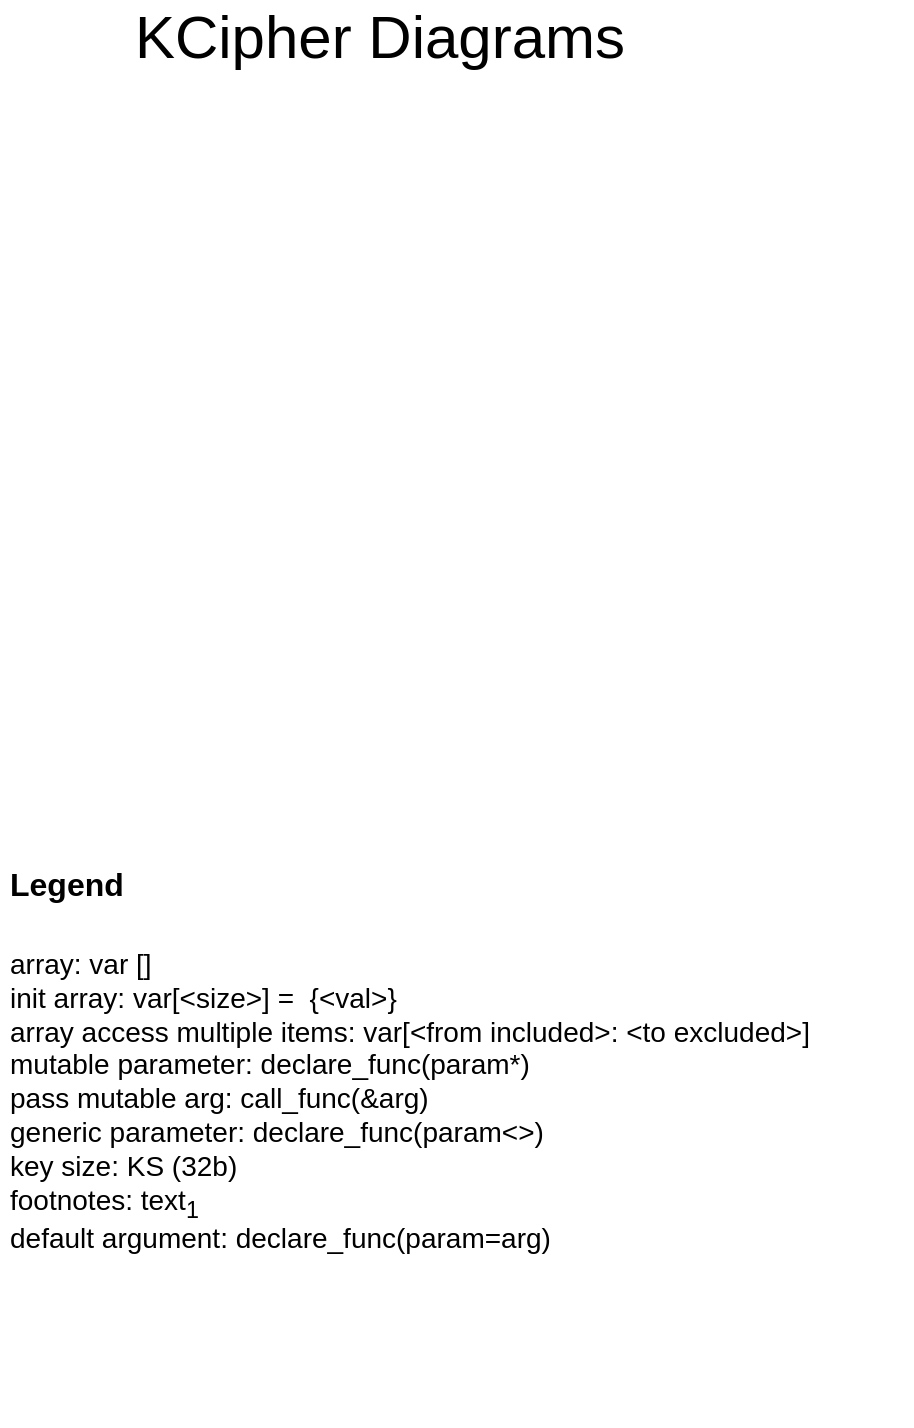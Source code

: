 <mxfile version="20.8.16" type="device" pages="12"><diagram id="C5RBs43oDa-KdzZeNtuy" name="Page-1"><mxGraphModel dx="1434" dy="870" grid="1" gridSize="10" guides="1" tooltips="1" connect="1" arrows="1" fold="1" page="1" pageScale="1" pageWidth="827" pageHeight="1169" math="0" shadow="0"><root><mxCell id="WIyWlLk6GJQsqaUBKTNV-0"/><mxCell id="WIyWlLk6GJQsqaUBKTNV-1" parent="WIyWlLk6GJQsqaUBKTNV-0"/><mxCell id="2D6VZRSObZ5T4zNHBu9n-0" value="KCipher Diagrams" style="text;html=1;strokeColor=none;fillColor=none;align=center;verticalAlign=middle;whiteSpace=wrap;rounded=0;fontSize=30;" parent="WIyWlLk6GJQsqaUBKTNV-1" vertex="1"><mxGeometry x="279" y="400" width="270" height="30" as="geometry"/></mxCell><mxCell id="EZqM5BQzEUXCPlUY7kyl-0" value="&lt;h1&gt;&lt;font style=&quot;font-size: 16px;&quot;&gt;Legend&lt;/font&gt;&lt;/h1&gt;&lt;p&gt;array: var []&lt;br&gt;init array: var[&amp;lt;size&amp;gt;] =&amp;nbsp; {&amp;lt;val&amp;gt;}&lt;br&gt;array access multiple items: var[&amp;lt;from included&amp;gt;: &amp;lt;to excluded&amp;gt;]&lt;br&gt;mutable parameter: declare_func(param*)&lt;br&gt;pass mutable arg: call_func(&amp;amp;arg)&lt;br&gt;generic parameter: declare_func(param&amp;lt;&amp;gt;)&lt;br&gt;key size: KS (32b)&lt;br&gt;footnotes: text&lt;sub&gt;1&lt;br&gt;&lt;/sub&gt;default argument: declare_func(param=arg)&amp;nbsp;&lt;span style=&quot;font-size: 11.667px;&quot;&gt;&lt;sub&gt;&lt;br&gt;&lt;/sub&gt;&lt;/span&gt;&lt;/p&gt;&lt;p style=&quot;text-align: center;&quot;&gt;&lt;span style=&quot;font-size: 10px;&quot;&gt;&lt;sub&gt;&lt;br&gt;&lt;/sub&gt;&lt;/span&gt;&lt;/p&gt;" style="text;html=1;strokeColor=none;fillColor=none;spacing=5;spacingTop=-20;whiteSpace=wrap;overflow=hidden;rounded=0;fontSize=14;" parent="WIyWlLk6GJQsqaUBKTNV-1" vertex="1"><mxGeometry x="224" y="810" width="456" height="300" as="geometry"/></mxCell></root></mxGraphModel></diagram><diagram id="BnsM2kumjmjljvukXr-I" name="Page-9"><mxGraphModel dx="1434" dy="870" grid="1" gridSize="10" guides="1" tooltips="1" connect="1" arrows="1" fold="1" page="1" pageScale="1" pageWidth="850" pageHeight="1100" math="0" shadow="0"><root><mxCell id="0"/><mxCell id="1" parent="0"/><mxCell id="YKZVCFvQ-AP4-OTQEPI3-1" value="Framework" style="text;html=1;strokeColor=none;fillColor=none;align=center;verticalAlign=middle;whiteSpace=wrap;rounded=0;fontSize=30;" parent="1" vertex="1"><mxGeometry x="350" y="440" width="150" height="30" as="geometry"/></mxCell></root></mxGraphModel></diagram><diagram id="6hYFNbwIjgIzpNmwY47U" name="Page-2"><mxGraphModel dx="1434" dy="870" grid="1" gridSize="10" guides="1" tooltips="1" connect="1" arrows="1" fold="1" page="1" pageScale="1" pageWidth="850" pageHeight="1100" math="0" shadow="0"><root><mxCell id="0"/><mxCell id="1" parent="0"/><mxCell id="7-Y84zISFXxjUEZHdGhj-1" value="CipherDriver" style="swimlane;fontStyle=0;childLayout=stackLayout;horizontal=1;startSize=30;horizontalStack=0;resizeParent=1;resizeParentMax=0;resizeLast=0;collapsible=1;marginBottom=0;whiteSpace=wrap;html=1;fontSize=14;" parent="1" vertex="1"><mxGeometry x="425" y="400" width="325" height="300" as="geometry"/></mxCell><mxCell id="3b6ltACDaJfJLQip3xYf-10" value="CipherDriver(cipher_factory&lt;sub&gt;3&lt;/sub&gt;, mode, key_provider)" style="text;html=1;strokeColor=none;fillColor=none;align=center;verticalAlign=middle;whiteSpace=wrap;rounded=0;fontSize=14;" parent="7-Y84zISFXxjUEZHdGhj-1" vertex="1"><mxGeometry y="30" width="325" height="30" as="geometry"/></mxCell><mxCell id="3b6ltACDaJfJLQip3xYf-9" value="run(text)" style="text;strokeColor=none;fillColor=none;align=left;verticalAlign=middle;spacingLeft=4;spacingRight=4;overflow=hidden;points=[[0,0.5],[1,0.5]];portConstraint=eastwest;rotatable=0;whiteSpace=wrap;html=1;fontSize=14;" parent="7-Y84zISFXxjUEZHdGhj-1" vertex="1"><mxGeometry y="60" width="325" height="30" as="geometry"/></mxCell><mxCell id="7-Y84zISFXxjUEZHdGhj-2" value="cipher_factory" style="text;strokeColor=none;fillColor=none;align=left;verticalAlign=middle;spacingLeft=4;spacingRight=4;overflow=hidden;points=[[0,0.5],[1,0.5]];portConstraint=eastwest;rotatable=0;whiteSpace=wrap;html=1;fontSize=14;" parent="7-Y84zISFXxjUEZHdGhj-1" vertex="1"><mxGeometry y="90" width="325" height="30" as="geometry"/></mxCell><mxCell id="OAVhAXRE7MoLFbw1Bj0h-2" value="cipher" style="text;strokeColor=none;fillColor=none;align=left;verticalAlign=middle;spacingLeft=4;spacingRight=4;overflow=hidden;points=[[0,0.5],[1,0.5]];portConstraint=eastwest;rotatable=0;whiteSpace=wrap;html=1;fontSize=14;" parent="7-Y84zISFXxjUEZHdGhj-1" vertex="1"><mxGeometry y="120" width="325" height="30" as="geometry"/></mxCell><mxCell id="7-Y84zISFXxjUEZHdGhj-3" value="mode" style="text;strokeColor=none;fillColor=none;align=left;verticalAlign=middle;spacingLeft=4;spacingRight=4;overflow=hidden;points=[[0,0.5],[1,0.5]];portConstraint=eastwest;rotatable=0;whiteSpace=wrap;html=1;fontSize=14;" parent="7-Y84zISFXxjUEZHdGhj-1" vertex="1"><mxGeometry y="150" width="325" height="30" as="geometry"/></mxCell><mxCell id="aSS4vbJASsYfpGcuG62c-5" value="writer" style="text;strokeColor=none;fillColor=none;align=left;verticalAlign=middle;spacingLeft=4;spacingRight=4;overflow=hidden;points=[[0,0.5],[1,0.5]];portConstraint=eastwest;rotatable=0;whiteSpace=wrap;html=1;fontSize=14;" parent="7-Y84zISFXxjUEZHdGhj-1" vertex="1"><mxGeometry y="180" width="325" height="30" as="geometry"/></mxCell><mxCell id="3b6ltACDaJfJLQip3xYf-7" value="key_provider" style="text;strokeColor=none;fillColor=none;align=left;verticalAlign=middle;spacingLeft=4;spacingRight=4;overflow=hidden;points=[[0,0.5],[1,0.5]];portConstraint=eastwest;rotatable=0;whiteSpace=wrap;html=1;fontSize=14;" parent="7-Y84zISFXxjUEZHdGhj-1" vertex="1"><mxGeometry y="210" width="325" height="30" as="geometry"/></mxCell><mxCell id="4LEfimN-YlQACLSR-WtY-6" value="block_provider" style="text;strokeColor=none;fillColor=none;align=left;verticalAlign=middle;spacingLeft=4;spacingRight=4;overflow=hidden;points=[[0,0.5],[1,0.5]];portConstraint=eastwest;rotatable=0;whiteSpace=wrap;html=1;fontSize=14;" parent="7-Y84zISFXxjUEZHdGhj-1" vertex="1"><mxGeometry y="240" width="325" height="30" as="geometry"/></mxCell><mxCell id="DzbRsjbuP0_muUfhMHCp-10" value="block_padder" style="text;strokeColor=none;fillColor=none;align=left;verticalAlign=middle;spacingLeft=4;spacingRight=4;overflow=hidden;points=[[0,0.5],[1,0.5]];portConstraint=eastwest;rotatable=0;whiteSpace=wrap;html=1;fontSize=14;" parent="7-Y84zISFXxjUEZHdGhj-1" vertex="1"><mxGeometry y="270" width="325" height="30" as="geometry"/></mxCell><mxCell id="7-Y84zISFXxjUEZHdGhj-4" value="Mode" style="swimlane;fontStyle=0;childLayout=stackLayout;horizontal=1;startSize=30;horizontalStack=0;resizeParent=1;resizeParentMax=0;resizeLast=0;collapsible=1;marginBottom=0;whiteSpace=wrap;html=1;fontSize=14;" parent="1" vertex="1"><mxGeometry x="690" y="60" width="280" height="150" as="geometry"/></mxCell><mxCell id="7-Y84zISFXxjUEZHdGhj-7" value="Initialize(any&amp;lt;&amp;gt;)" style="text;strokeColor=none;fillColor=none;align=left;verticalAlign=middle;spacingLeft=4;spacingRight=4;overflow=hidden;points=[[0,0.5],[1,0.5]];portConstraint=eastwest;rotatable=0;whiteSpace=wrap;html=1;fontSize=14;" parent="7-Y84zISFXxjUEZHdGhj-4" vertex="1"><mxGeometry y="30" width="280" height="30" as="geometry"/></mxCell><mxCell id="7-Y84zISFXxjUEZHdGhj-5" value="pre_mode_transform(text, len, key)" style="text;strokeColor=none;fillColor=none;align=left;verticalAlign=middle;spacingLeft=4;spacingRight=4;overflow=hidden;points=[[0,0.5],[1,0.5]];portConstraint=eastwest;rotatable=0;whiteSpace=wrap;html=1;fontSize=14;" parent="7-Y84zISFXxjUEZHdGhj-4" vertex="1"><mxGeometry y="60" width="280" height="30" as="geometry"/></mxCell><mxCell id="7-Y84zISFXxjUEZHdGhj-6" value="post_mode_transform(text, len, key)" style="text;strokeColor=none;fillColor=none;align=left;verticalAlign=middle;spacingLeft=4;spacingRight=4;overflow=hidden;points=[[0,0.5],[1,0.5]];portConstraint=eastwest;rotatable=0;whiteSpace=wrap;html=1;fontSize=14;" parent="7-Y84zISFXxjUEZHdGhj-4" vertex="1"><mxGeometry y="90" width="280" height="30" as="geometry"/></mxCell><mxCell id="PqT22DiHDiBP4grzxWcs-1" value="output(text, len, writer)" style="text;strokeColor=none;fillColor=none;align=left;verticalAlign=middle;spacingLeft=4;spacingRight=4;overflow=hidden;points=[[0,0.5],[1,0.5]];portConstraint=eastwest;rotatable=0;whiteSpace=wrap;html=1;fontSize=14;" parent="7-Y84zISFXxjUEZHdGhj-4" vertex="1"><mxGeometry y="120" width="280" height="30" as="geometry"/></mxCell><mxCell id="7-Y84zISFXxjUEZHdGhj-8" value="KeyProvider" style="swimlane;fontStyle=0;childLayout=stackLayout;horizontal=1;startSize=30;horizontalStack=0;resizeParent=1;resizeParentMax=0;resizeLast=0;collapsible=1;marginBottom=0;whiteSpace=wrap;html=1;fontSize=14;" parent="1" vertex="1"><mxGeometry x="540" y="810" width="277" height="90" as="geometry"/></mxCell><mxCell id="7-Y84zISFXxjUEZHdGhj-9" value="initialize(key)" style="text;strokeColor=none;fillColor=none;align=left;verticalAlign=middle;spacingLeft=4;spacingRight=4;overflow=hidden;points=[[0,0.5],[1,0.5]];portConstraint=eastwest;rotatable=0;whiteSpace=wrap;html=1;fontSize=14;" parent="7-Y84zISFXxjUEZHdGhj-8" vertex="1"><mxGeometry y="30" width="277" height="30" as="geometry"/></mxCell><mxCell id="7-Y84zISFXxjUEZHdGhj-10" value="next()" style="text;strokeColor=none;fillColor=none;align=left;verticalAlign=middle;spacingLeft=4;spacingRight=4;overflow=hidden;points=[[0,0.5],[1,0.5]];portConstraint=eastwest;rotatable=0;whiteSpace=wrap;html=1;fontSize=14;" parent="7-Y84zISFXxjUEZHdGhj-8" vertex="1"><mxGeometry y="60" width="277" height="30" as="geometry"/></mxCell><mxCell id="3b6ltACDaJfJLQip3xYf-1" value="Abstractions" style="text;html=1;strokeColor=none;fillColor=none;align=center;verticalAlign=middle;whiteSpace=wrap;rounded=0;fontSize=30;" parent="1" vertex="1"><mxGeometry x="80" y="50" width="150" height="30" as="geometry"/></mxCell><mxCell id="3b6ltACDaJfJLQip3xYf-12" value="" style="endArrow=none;html=1;rounded=0;fontSize=14;exitX=0.5;exitY=0;exitDx=0;exitDy=0;edgeStyle=orthogonalEdgeStyle;" parent="1" source="7-Y84zISFXxjUEZHdGhj-1" target="7-Y84zISFXxjUEZHdGhj-4" edge="1"><mxGeometry width="50" height="50" relative="1" as="geometry"><mxPoint x="925" y="565" as="sourcePoint"/><mxPoint x="780" y="375" as="targetPoint"/><Array as="points"><mxPoint x="565" y="340"/><mxPoint x="710" y="340"/></Array></mxGeometry></mxCell><mxCell id="3b6ltACDaJfJLQip3xYf-14" value="" style="endArrow=none;html=1;rounded=0;fontSize=14;exitX=0.5;exitY=0;exitDx=0;exitDy=0;edgeStyle=orthogonalEdgeStyle;" parent="1" source="7-Y84zISFXxjUEZHdGhj-8" target="7-Y84zISFXxjUEZHdGhj-1" edge="1"><mxGeometry width="50" height="50" relative="1" as="geometry"><mxPoint x="865" y="460" as="sourcePoint"/><mxPoint x="995" y="430" as="targetPoint"/><Array as="points"><mxPoint x="679" y="670"/><mxPoint x="679" y="670"/></Array></mxGeometry></mxCell><mxCell id="3b6ltACDaJfJLQip3xYf-25" style="edgeStyle=orthogonalEdgeStyle;rounded=0;orthogonalLoop=1;jettySize=auto;html=1;fontSize=14;" parent="1" source="3b6ltACDaJfJLQip3xYf-21" target="7-Y84zISFXxjUEZHdGhj-8" edge="1"><mxGeometry relative="1" as="geometry"/></mxCell><mxCell id="3b6ltACDaJfJLQip3xYf-21" value="ReverseKeyProvider" style="swimlane;fontStyle=0;childLayout=stackLayout;horizontal=1;startSize=30;horizontalStack=0;resizeParent=1;resizeParentMax=0;resizeLast=0;collapsible=1;marginBottom=0;whiteSpace=wrap;html=1;fontSize=14;" parent="1" vertex="1"><mxGeometry x="581" y="960" width="195" height="60" as="geometry"/></mxCell><mxCell id="aSS4vbJASsYfpGcuG62c-1" value="Writer" style="swimlane;fontStyle=0;childLayout=stackLayout;horizontal=1;startSize=30;horizontalStack=0;resizeParent=1;resizeParentMax=0;resizeLast=0;collapsible=1;marginBottom=0;whiteSpace=wrap;html=1;fontSize=14;" parent="1" vertex="1"><mxGeometry x="450" y="215" width="140" height="90" as="geometry"/></mxCell><mxCell id="aSS4vbJASsYfpGcuG62c-2" value="write(target, buf, len)" style="text;strokeColor=none;fillColor=none;align=left;verticalAlign=middle;spacingLeft=4;spacingRight=4;overflow=hidden;points=[[0,0.5],[1,0.5]];portConstraint=eastwest;rotatable=0;whiteSpace=wrap;html=1;fontSize=14;" parent="aSS4vbJASsYfpGcuG62c-1" vertex="1"><mxGeometry y="30" width="140" height="30" as="geometry"/></mxCell><mxCell id="aSS4vbJASsYfpGcuG62c-3" value="close()" style="text;strokeColor=none;fillColor=none;align=left;verticalAlign=middle;spacingLeft=4;spacingRight=4;overflow=hidden;points=[[0,0.5],[1,0.5]];portConstraint=eastwest;rotatable=0;whiteSpace=wrap;html=1;fontSize=14;" parent="aSS4vbJASsYfpGcuG62c-1" vertex="1"><mxGeometry y="60" width="140" height="30" as="geometry"/></mxCell><mxCell id="aSS4vbJASsYfpGcuG62c-6" value="" style="endArrow=none;html=1;rounded=0;fontSize=14;edgeStyle=orthogonalEdgeStyle;" parent="1" source="aSS4vbJASsYfpGcuG62c-1" target="7-Y84zISFXxjUEZHdGhj-1" edge="1"><mxGeometry width="50" height="50" relative="1" as="geometry"><mxPoint x="450" y="600" as="sourcePoint"/><mxPoint x="500" y="550" as="targetPoint"/><Array as="points"><mxPoint x="520" y="390"/><mxPoint x="520" y="390"/></Array></mxGeometry></mxCell><mxCell id="4LL7FqZs2ttCae2bgDzZ-2" value="BlockManipulator" style="swimlane;fontStyle=0;childLayout=stackLayout;horizontal=1;startSize=30;horizontalStack=0;resizeParent=1;resizeParentMax=0;resizeLast=0;collapsible=1;marginBottom=0;whiteSpace=wrap;html=1;fontSize=16;" parent="1" vertex="1"><mxGeometry x="750" y="260" width="280" height="90" as="geometry"/></mxCell><mxCell id="4LL7FqZs2ttCae2bgDzZ-3" value="split(block, split_size, split_blocks[]*)" style="text;strokeColor=none;fillColor=none;align=left;verticalAlign=middle;spacingLeft=4;spacingRight=4;overflow=hidden;points=[[0,0.5],[1,0.5]];portConstraint=eastwest;rotatable=0;whiteSpace=wrap;html=1;fontSize=16;" parent="4LL7FqZs2ttCae2bgDzZ-2" vertex="1"><mxGeometry y="30" width="280" height="30" as="geometry"/></mxCell><mxCell id="4LL7FqZs2ttCae2bgDzZ-4" value="join(split_blocks[]*)" style="text;strokeColor=none;fillColor=none;align=left;verticalAlign=middle;spacingLeft=4;spacingRight=4;overflow=hidden;points=[[0,0.5],[1,0.5]];portConstraint=eastwest;rotatable=0;whiteSpace=wrap;html=1;fontSize=16;" parent="4LL7FqZs2ttCae2bgDzZ-2" vertex="1"><mxGeometry y="60" width="280" height="30" as="geometry"/></mxCell><mxCell id="4LEfimN-YlQACLSR-WtY-2" value="BlockIterator" style="swimlane;fontStyle=0;childLayout=stackLayout;horizontal=1;startSize=30;horizontalStack=0;resizeParent=1;resizeParentMax=0;resizeLast=0;collapsible=1;marginBottom=0;whiteSpace=wrap;html=1;fontSize=14;" parent="1" vertex="1"><mxGeometry x="225" y="740" width="200" height="90" as="geometry"/></mxCell><mxCell id="4LEfimN-YlQACLSR-WtY-3" value="next(data, block*, block_len*)&lt;br&gt;is_empty()" style="text;strokeColor=none;fillColor=none;align=left;verticalAlign=middle;spacingLeft=4;spacingRight=4;overflow=hidden;points=[[0,0.5],[1,0.5]];portConstraint=eastwest;rotatable=0;whiteSpace=wrap;html=1;fontSize=14;" parent="4LEfimN-YlQACLSR-WtY-2" vertex="1"><mxGeometry y="30" width="200" height="60" as="geometry"/></mxCell><mxCell id="4LEfimN-YlQACLSR-WtY-7" value="" style="endArrow=none;html=1;rounded=0;fontSize=14;edgeStyle=orthogonalEdgeStyle;" parent="1" source="4LEfimN-YlQACLSR-WtY-2" target="7-Y84zISFXxjUEZHdGhj-1" edge="1"><mxGeometry width="50" height="50" relative="1" as="geometry"><mxPoint x="540" y="680" as="sourcePoint"/><mxPoint x="590" y="630" as="targetPoint"/><Array as="points"><mxPoint x="565" y="660"/><mxPoint x="565" y="660"/></Array></mxGeometry></mxCell><mxCell id="JiuE9YZ39ii9rXYNRQD1-24" style="edgeStyle=orthogonalEdgeStyle;rounded=0;orthogonalLoop=1;jettySize=auto;html=1;fontSize=14;" parent="1" source="JiuE9YZ39ii9rXYNRQD1-6" target="JiuE9YZ39ii9rXYNRQD1-16" edge="1"><mxGeometry relative="1" as="geometry"/></mxCell><mxCell id="JiuE9YZ39ii9rXYNRQD1-6" value="ICryptoCipher" style="swimlane;fontStyle=0;childLayout=stackLayout;horizontal=1;startSize=30;horizontalStack=0;resizeParent=1;resizeParentMax=0;resizeLast=0;collapsible=1;marginBottom=0;whiteSpace=wrap;html=1;fontSize=14;" parent="1" vertex="1"><mxGeometry x="1250" y="618" width="240" height="150" as="geometry"/></mxCell><mxCell id="JiuE9YZ39ii9rXYNRQD1-8" value="encrypt(data, key,&amp;nbsp;block_pos, out*)" style="text;strokeColor=none;fillColor=none;align=left;verticalAlign=middle;spacingLeft=4;spacingRight=4;overflow=hidden;points=[[0,0.5],[1,0.5]];portConstraint=eastwest;rotatable=0;whiteSpace=wrap;html=1;fontSize=14;" parent="JiuE9YZ39ii9rXYNRQD1-6" vertex="1"><mxGeometry y="30" width="240" height="30" as="geometry"/></mxCell><mxCell id="JiuE9YZ39ii9rXYNRQD1-9" value="decrypt(data, key,&amp;nbsp;block_pos, out*)" style="text;strokeColor=none;fillColor=none;align=left;verticalAlign=middle;spacingLeft=4;spacingRight=4;overflow=hidden;points=[[0,0.5],[1,0.5]];portConstraint=eastwest;rotatable=0;whiteSpace=wrap;html=1;fontSize=14;" parent="JiuE9YZ39ii9rXYNRQD1-6" vertex="1"><mxGeometry y="60" width="240" height="30" as="geometry"/></mxCell><mxCell id="JiuE9YZ39ii9rXYNRQD1-10" value="process -&amp;gt; encrypt | decrypt" style="text;strokeColor=none;fillColor=none;align=left;verticalAlign=middle;spacingLeft=4;spacingRight=4;overflow=hidden;points=[[0,0.5],[1,0.5]];portConstraint=eastwest;rotatable=0;whiteSpace=wrap;html=1;fontSize=14;" parent="JiuE9YZ39ii9rXYNRQD1-6" vertex="1"><mxGeometry y="90" width="240" height="30" as="geometry"/></mxCell><mxCell id="JiuE9YZ39ii9rXYNRQD1-11" value="set_process(encrypt | decrypt)" style="text;strokeColor=none;fillColor=none;align=left;verticalAlign=middle;spacingLeft=4;spacingRight=4;overflow=hidden;points=[[0,0.5],[1,0.5]];portConstraint=eastwest;rotatable=0;whiteSpace=wrap;html=1;fontSize=14;" parent="JiuE9YZ39ii9rXYNRQD1-6" vertex="1"><mxGeometry y="120" width="240" height="30" as="geometry"/></mxCell><mxCell id="JiuE9YZ39ii9rXYNRQD1-16" value="ICipher" style="swimlane;fontStyle=0;childLayout=stackLayout;horizontal=1;startSize=30;horizontalStack=0;resizeParent=1;resizeParentMax=0;resizeLast=0;collapsible=1;marginBottom=0;whiteSpace=wrap;html=1;fontSize=14;" parent="1" vertex="1"><mxGeometry x="965" y="505" width="285" height="60" as="geometry"/></mxCell><mxCell id="JiuE9YZ39ii9rXYNRQD1-17" value="process(data, key,&amp;nbsp;block_pos, out*)" style="text;strokeColor=none;fillColor=none;align=left;verticalAlign=middle;spacingLeft=4;spacingRight=4;overflow=hidden;points=[[0,0.5],[1,0.5]];portConstraint=eastwest;rotatable=0;whiteSpace=wrap;html=1;fontSize=14;" parent="JiuE9YZ39ii9rXYNRQD1-16" vertex="1"><mxGeometry y="30" width="285" height="30" as="geometry"/></mxCell><mxCell id="JiuE9YZ39ii9rXYNRQD1-20" value="" style="endArrow=none;html=1;rounded=0;fontSize=14;edgeStyle=orthogonalEdgeStyle;exitX=0;exitY=0.5;exitDx=0;exitDy=0;" parent="1" source="JiuE9YZ39ii9rXYNRQD1-16" target="7-Y84zISFXxjUEZHdGhj-1" edge="1"><mxGeometry width="50" height="50" relative="1" as="geometry"><mxPoint x="575" y="425" as="sourcePoint"/><mxPoint x="720" y="220" as="targetPoint"/><Array as="points"><mxPoint x="770" y="535"/><mxPoint x="770" y="535"/></Array></mxGeometry></mxCell><mxCell id="JiuE9YZ39ii9rXYNRQD1-23" style="edgeStyle=orthogonalEdgeStyle;rounded=0;orthogonalLoop=1;jettySize=auto;html=1;fontSize=14;" parent="1" source="JiuE9YZ39ii9rXYNRQD1-21" target="JiuE9YZ39ii9rXYNRQD1-16" edge="1"><mxGeometry relative="1" as="geometry"><Array as="points"><mxPoint x="1108" y="490"/><mxPoint x="1108" y="490"/></Array></mxGeometry></mxCell><mxCell id="JiuE9YZ39ii9rXYNRQD1-21" value="RoundCipher" style="swimlane;fontStyle=0;childLayout=stackLayout;horizontal=1;startSize=30;horizontalStack=0;resizeParent=1;resizeParentMax=0;resizeLast=0;collapsible=1;marginBottom=0;whiteSpace=wrap;html=1;fontSize=14;" parent="1" vertex="1"><mxGeometry x="840" y="360" width="410" height="120" as="geometry"/></mxCell><mxCell id="JiuE9YZ39ii9rXYNRQD1-22" value="RoundCipher(cipher_provider&lt;sub&gt;1&lt;/sub&gt;, key_provider_factory)" style="text;strokeColor=none;fillColor=none;align=left;verticalAlign=middle;spacingLeft=4;spacingRight=4;overflow=hidden;points=[[0,0.5],[1,0.5]];portConstraint=eastwest;rotatable=0;whiteSpace=wrap;html=1;fontSize=14;" parent="JiuE9YZ39ii9rXYNRQD1-21" vertex="1"><mxGeometry y="30" width="410" height="30" as="geometry"/></mxCell><mxCell id="JiuE9YZ39ii9rXYNRQD1-51" value="RoundCipher(cipher&lt;span style=&quot;font-size: 11.667px;&quot;&gt;&lt;sub&gt;2&lt;/sub&gt;&lt;/span&gt;, key_provider_factory)" style="text;strokeColor=none;fillColor=none;align=left;verticalAlign=middle;spacingLeft=4;spacingRight=4;overflow=hidden;points=[[0,0.5],[1,0.5]];portConstraint=eastwest;rotatable=0;whiteSpace=wrap;html=1;fontSize=14;" parent="JiuE9YZ39ii9rXYNRQD1-21" vertex="1"><mxGeometry y="60" width="410" height="30" as="geometry"/></mxCell><mxCell id="JiuE9YZ39ii9rXYNRQD1-35" value="cipher_provider" style="text;strokeColor=none;fillColor=none;align=left;verticalAlign=middle;spacingLeft=4;spacingRight=4;overflow=hidden;points=[[0,0.5],[1,0.5]];portConstraint=eastwest;rotatable=0;whiteSpace=wrap;html=1;fontSize=14;" parent="JiuE9YZ39ii9rXYNRQD1-21" vertex="1"><mxGeometry y="90" width="410" height="30" as="geometry"/></mxCell><mxCell id="JiuE9YZ39ii9rXYNRQD1-29" style="edgeStyle=orthogonalEdgeStyle;rounded=0;orthogonalLoop=1;jettySize=auto;html=1;fontSize=14;" parent="1" source="JiuE9YZ39ii9rXYNRQD1-25" target="JiuE9YZ39ii9rXYNRQD1-6" edge="1"><mxGeometry relative="1" as="geometry"/></mxCell><mxCell id="JiuE9YZ39ii9rXYNRQD1-25" value="FeistelCipher" style="swimlane;fontStyle=0;childLayout=stackLayout;horizontal=1;startSize=30;horizontalStack=0;resizeParent=1;resizeParentMax=0;resizeLast=0;collapsible=1;marginBottom=0;whiteSpace=wrap;html=1;fontSize=14;" parent="1" vertex="1"><mxGeometry x="1215" y="808" width="310" height="60" as="geometry"/></mxCell><mxCell id="JiuE9YZ39ii9rXYNRQD1-26" value="FeistelCipher(round_func, block_manipulator)" style="text;strokeColor=none;fillColor=none;align=left;verticalAlign=middle;spacingLeft=4;spacingRight=4;overflow=hidden;points=[[0,0.5],[1,0.5]];portConstraint=eastwest;rotatable=0;whiteSpace=wrap;html=1;fontSize=14;" parent="JiuE9YZ39ii9rXYNRQD1-25" vertex="1"><mxGeometry y="30" width="310" height="30" as="geometry"/></mxCell><mxCell id="JiuE9YZ39ii9rXYNRQD1-36" value="" style="endArrow=none;html=1;rounded=0;fontSize=14;edgeStyle=orthogonalEdgeStyle;entryX=1;entryY=0.25;entryDx=0;entryDy=0;exitX=1;exitY=0.5;exitDx=0;exitDy=0;" parent="1" source="JiuE9YZ39ii9rXYNRQD1-35" target="JiuE9YZ39ii9rXYNRQD1-16" edge="1"><mxGeometry width="50" height="50" relative="1" as="geometry"><mxPoint x="1277.5" y="610" as="sourcePoint"/><mxPoint x="940" y="610" as="targetPoint"/><Array as="points"><mxPoint x="1280" y="455"/><mxPoint x="1280" y="520"/></Array></mxGeometry></mxCell><mxCell id="JiuE9YZ39ii9rXYNRQD1-41" value="process_func(data, key, block_pos, out*)" style="rounded=0;whiteSpace=wrap;html=1;fontSize=14;" parent="1" vertex="1"><mxGeometry x="1060" y="260" width="260" height="60" as="geometry"/></mxCell><mxCell id="JiuE9YZ39ii9rXYNRQD1-42" value="BlockPositionEnum" style="swimlane;fontStyle=0;childLayout=stackLayout;horizontal=1;startSize=30;horizontalStack=0;resizeParent=1;resizeParentMax=0;resizeLast=0;collapsible=1;marginBottom=0;whiteSpace=wrap;html=1;fontSize=14;" parent="1" vertex="1"><mxGeometry x="1080" y="95" width="180" height="120" as="geometry"/></mxCell><mxCell id="JiuE9YZ39ii9rXYNRQD1-43" value="FIRST" style="text;strokeColor=none;fillColor=none;align=left;verticalAlign=middle;spacingLeft=4;spacingRight=4;overflow=hidden;points=[[0,0.5],[1,0.5]];portConstraint=eastwest;rotatable=0;whiteSpace=wrap;html=1;fontSize=14;" parent="JiuE9YZ39ii9rXYNRQD1-42" vertex="1"><mxGeometry y="30" width="180" height="30" as="geometry"/></mxCell><mxCell id="JiuE9YZ39ii9rXYNRQD1-44" value="MIDDLE" style="text;strokeColor=none;fillColor=none;align=left;verticalAlign=middle;spacingLeft=4;spacingRight=4;overflow=hidden;points=[[0,0.5],[1,0.5]];portConstraint=eastwest;rotatable=0;whiteSpace=wrap;html=1;fontSize=14;" parent="JiuE9YZ39ii9rXYNRQD1-42" vertex="1"><mxGeometry y="60" width="180" height="30" as="geometry"/></mxCell><mxCell id="JiuE9YZ39ii9rXYNRQD1-45" value="LAST" style="text;strokeColor=none;fillColor=none;align=left;verticalAlign=middle;spacingLeft=4;spacingRight=4;overflow=hidden;points=[[0,0.5],[1,0.5]];portConstraint=eastwest;rotatable=0;whiteSpace=wrap;html=1;fontSize=14;" parent="JiuE9YZ39ii9rXYNRQD1-42" vertex="1"><mxGeometry y="90" width="180" height="30" as="geometry"/></mxCell><mxCell id="JiuE9YZ39ii9rXYNRQD1-47" value="CipherProvider" style="swimlane;fontStyle=0;childLayout=stackLayout;horizontal=1;startSize=30;horizontalStack=0;resizeParent=1;resizeParentMax=0;resizeLast=0;collapsible=1;marginBottom=0;whiteSpace=wrap;html=1;fontSize=14;" parent="1" vertex="1"><mxGeometry x="1385" y="340" width="140" height="60" as="geometry"/></mxCell><mxCell id="JiuE9YZ39ii9rXYNRQD1-48" value="next()" style="text;strokeColor=none;fillColor=none;align=left;verticalAlign=middle;spacingLeft=4;spacingRight=4;overflow=hidden;points=[[0,0.5],[1,0.5]];portConstraint=eastwest;rotatable=0;whiteSpace=wrap;html=1;fontSize=14;" parent="JiuE9YZ39ii9rXYNRQD1-47" vertex="1"><mxGeometry y="30" width="140" height="30" as="geometry"/></mxCell><mxCell id="JiuE9YZ39ii9rXYNRQD1-54" value="&lt;font style=&quot;font-size: 14px;&quot;&gt;Footnotes:&lt;br&gt;1- We may want every single round to run something different, hence why using a provider instead of a cipher directly&lt;br&gt;2- The passed cipher is wrapped in a CipherProvider that always returns the same cipher&lt;br&gt;3- we need a cipher factory, as the cipher may be &quot;spent&quot; after processing a block. This allows for resetting of internal state.&lt;br&gt;4- maybe we can mutate or reuse the old cipher&lt;br&gt;5- if given null, a cipher is created without any previous context&lt;br&gt;- A Provider may seem similar to an iterator, but instead the provider may return the same value multiple times. It is more akin to a generator in Python.&lt;br&gt;&lt;/font&gt;" style="text;html=1;strokeColor=none;fillColor=none;align=left;verticalAlign=top;whiteSpace=wrap;rounded=0;fontSize=14;horizontal=1;" parent="1" vertex="1"><mxGeometry x="900" y="880" width="660" height="210" as="geometry"/></mxCell><mxCell id="v9E5p7kplZwp-qT6a0Yn-1" value="" style="endArrow=none;html=1;rounded=0;fontSize=14;edgeStyle=orthogonalEdgeStyle;" parent="1" source="JiuE9YZ39ii9rXYNRQD1-21" target="JiuE9YZ39ii9rXYNRQD1-47" edge="1"><mxGeometry width="50" height="50" relative="1" as="geometry"><mxPoint x="1360" y="600" as="sourcePoint"/><mxPoint x="1410" y="550" as="targetPoint"/><Array as="points"><mxPoint x="1290" y="370"/><mxPoint x="1290" y="370"/></Array></mxGeometry></mxCell><mxCell id="v9E5p7kplZwp-qT6a0Yn-2" value="" style="endArrow=none;html=1;rounded=0;fontSize=14;edgeStyle=orthogonalEdgeStyle;" parent="1" source="JiuE9YZ39ii9rXYNRQD1-16" target="JiuE9YZ39ii9rXYNRQD1-47" edge="1"><mxGeometry width="50" height="50" relative="1" as="geometry"><mxPoint x="1510" y="620" as="sourcePoint"/><mxPoint x="1560" y="570" as="targetPoint"/></mxGeometry></mxCell><mxCell id="v9E5p7kplZwp-qT6a0Yn-3" value="ICipherFactory" style="swimlane;fontStyle=0;childLayout=stackLayout;horizontal=1;startSize=30;horizontalStack=0;resizeParent=1;resizeParentMax=0;resizeLast=0;collapsible=1;marginBottom=0;whiteSpace=wrap;html=1;fontSize=14;" parent="1" vertex="1"><mxGeometry x="930" y="708" width="253" height="60" as="geometry"/></mxCell><mxCell id="v9E5p7kplZwp-qT6a0Yn-4" value="from(key, previous_cipher=null&lt;span style=&quot;font-size: 11.667px;&quot;&gt;&lt;sub&gt;4, 5&lt;/sub&gt;&lt;/span&gt;)" style="text;strokeColor=none;fillColor=none;align=left;verticalAlign=middle;spacingLeft=4;spacingRight=4;overflow=hidden;points=[[0,0.5],[1,0.5]];portConstraint=eastwest;rotatable=0;whiteSpace=wrap;html=1;fontSize=14;" parent="v9E5p7kplZwp-qT6a0Yn-3" vertex="1"><mxGeometry y="30" width="253" height="30" as="geometry"/></mxCell><mxCell id="OAVhAXRE7MoLFbw1Bj0h-1" value="" style="endArrow=none;html=1;rounded=0;fontSize=10;exitX=1;exitY=0.267;exitDx=0;exitDy=0;exitPerimeter=0;edgeStyle=orthogonalEdgeStyle;" parent="1" source="4LEfimN-YlQACLSR-WtY-6" target="v9E5p7kplZwp-qT6a0Yn-3" edge="1"><mxGeometry width="50" height="50" relative="1" as="geometry"><mxPoint x="820" y="760" as="sourcePoint"/><mxPoint x="870" y="710" as="targetPoint"/></mxGeometry></mxCell><mxCell id="3SGTg97EU43J1LcKVJJa-1" value="" style="endArrow=none;html=1;rounded=0;fontSize=10;edgeStyle=elbowEdgeStyle;jumpStyle=arc;" parent="1" source="7-Y84zISFXxjUEZHdGhj-8" target="JiuE9YZ39ii9rXYNRQD1-21" edge="1"><mxGeometry width="50" height="50" relative="1" as="geometry"><mxPoint x="820" y="770" as="sourcePoint"/><mxPoint x="870" y="720" as="targetPoint"/></mxGeometry></mxCell><mxCell id="DzbRsjbuP0_muUfhMHCp-5" value="BlockPadder" style="swimlane;fontStyle=0;childLayout=stackLayout;horizontal=1;startSize=30;horizontalStack=0;resizeParent=1;resizeParentMax=0;resizeLast=0;collapsible=1;marginBottom=0;whiteSpace=wrap;html=1;" parent="1" vertex="1"><mxGeometry x="100" y="505" width="240" height="90" as="geometry"/></mxCell><mxCell id="DzbRsjbuP0_muUfhMHCp-6" value="pad(block, padded*, extra_block*)" style="text;strokeColor=none;fillColor=none;align=left;verticalAlign=middle;spacingLeft=4;spacingRight=4;overflow=hidden;points=[[0,0.5],[1,0.5]];portConstraint=eastwest;rotatable=0;whiteSpace=wrap;html=1;" parent="DzbRsjbuP0_muUfhMHCp-5" vertex="1"><mxGeometry y="30" width="240" height="30" as="geometry"/></mxCell><mxCell id="DzbRsjbuP0_muUfhMHCp-7" value="unpad(block, unpadded*)" style="text;strokeColor=none;fillColor=none;align=left;verticalAlign=middle;spacingLeft=4;spacingRight=4;overflow=hidden;points=[[0,0.5],[1,0.5]];portConstraint=eastwest;rotatable=0;whiteSpace=wrap;html=1;" parent="DzbRsjbuP0_muUfhMHCp-5" vertex="1"><mxGeometry y="60" width="240" height="30" as="geometry"/></mxCell><mxCell id="DzbRsjbuP0_muUfhMHCp-9" value="" style="endArrow=none;html=1;rounded=0;edgeStyle=orthogonalEdgeStyle;" parent="1" source="DzbRsjbuP0_muUfhMHCp-5" target="7-Y84zISFXxjUEZHdGhj-1" edge="1"><mxGeometry width="50" height="50" relative="1" as="geometry"><mxPoint x="210" y="570" as="sourcePoint"/><mxPoint x="260" y="520" as="targetPoint"/></mxGeometry></mxCell></root></mxGraphModel></diagram><diagram id="XX8L5LTbuTvYtbhxeC1d" name="Page-3"><mxGraphModel dx="1434" dy="870" grid="1" gridSize="10" guides="1" tooltips="1" connect="1" arrows="1" fold="1" page="1" pageScale="1" pageWidth="850" pageHeight="1100" math="0" shadow="0"><root><mxCell id="0"/><mxCell id="1" parent="0"/><mxCell id="FWVuFS3yOPfsLkcQw-9k-2" value="CipherDriver loop" style="text;html=1;strokeColor=none;fillColor=none;align=center;verticalAlign=middle;whiteSpace=wrap;rounded=0;fontSize=30;" parent="1" vertex="1"><mxGeometry x="80" y="20" width="300" height="30" as="geometry"/></mxCell><mxCell id="FWVuFS3yOPfsLkcQw-9k-6" style="edgeStyle=orthogonalEdgeStyle;rounded=0;orthogonalLoop=1;jettySize=auto;html=1;fontSize=14;" parent="1" source="FWVuFS3yOPfsLkcQw-9k-4" target="FWVuFS3yOPfsLkcQw-9k-7" edge="1"><mxGeometry relative="1" as="geometry"><mxPoint x="901.32" y="300" as="targetPoint"/></mxGeometry></mxCell><mxCell id="FWVuFS3yOPfsLkcQw-9k-4" value="&lt;font style=&quot;font-size: 14px;&quot;&gt;run(message)&lt;/font&gt;" style="rounded=1;whiteSpace=wrap;html=1;fontSize=30;" parent="1" vertex="1"><mxGeometry x="900.42" y="175" width="255" height="55" as="geometry"/></mxCell><mxCell id="fK9HHb3ggxH-kR7n1nUl-2" style="edgeStyle=orthogonalEdgeStyle;rounded=0;orthogonalLoop=1;jettySize=auto;html=1;" parent="1" source="FWVuFS3yOPfsLkcQw-9k-7" target="fK9HHb3ggxH-kR7n1nUl-1" edge="1"><mxGeometry relative="1" as="geometry"/></mxCell><mxCell id="FWVuFS3yOPfsLkcQw-9k-7" value="block = block_provider.next()" style="rounded=0;whiteSpace=wrap;html=1;fontSize=14;" parent="1" vertex="1"><mxGeometry x="919.71" y="290" width="218.22" height="60" as="geometry"/></mxCell><mxCell id="Rxn6MJWhrUQ_rQjje6XJ-6" style="edgeStyle=orthogonalEdgeStyle;rounded=0;orthogonalLoop=1;jettySize=auto;html=1;fontSize=10;" parent="1" source="GwE9X0ZuBFeBONCyt5SH-26" target="Rxn6MJWhrUQ_rQjje6XJ-5" edge="1"><mxGeometry relative="1" as="geometry"><mxPoint x="1029.834" y="800" as="targetPoint"/></mxGeometry></mxCell><mxCell id="GwE9X0ZuBFeBONCyt5SH-26" value="mode.pre_mode_transform(block, block_len, key)" style="rounded=0;whiteSpace=wrap;html=1;fontSize=14;" parent="1" vertex="1"><mxGeometry x="903.17" y="720" width="250.63" height="60" as="geometry"/></mxCell><mxCell id="c3OWr7T2kiD8WbTyL5xE-2" style="edgeStyle=orthogonalEdgeStyle;rounded=0;orthogonalLoop=1;jettySize=auto;html=1;fontSize=14;" parent="1" source="oL-ioyhl6Fn1yA4LbZgu-1" target="c3OWr7T2kiD8WbTyL5xE-1" edge="1"><mxGeometry relative="1" as="geometry"/></mxCell><mxCell id="oL-ioyhl6Fn1yA4LbZgu-1" value="cipher.process(block, block_len,&lt;br&gt;key, &amp;amp;processed_msg)" style="rounded=0;whiteSpace=wrap;html=1;fontSize=14;" parent="1" vertex="1"><mxGeometry x="904.81" y="890" width="250" height="60" as="geometry"/></mxCell><mxCell id="fK9HHb3ggxH-kR7n1nUl-15" style="edgeStyle=orthogonalEdgeStyle;rounded=0;orthogonalLoop=1;jettySize=auto;html=1;" parent="1" source="c3OWr7T2kiD8WbTyL5xE-1" target="fK9HHb3ggxH-kR7n1nUl-16" edge="1"><mxGeometry relative="1" as="geometry"><mxPoint x="1029.61" y="1075" as="targetPoint"/></mxGeometry></mxCell><mxCell id="c3OWr7T2kiD8WbTyL5xE-1" value="mode.post_mode_transform(&lt;br&gt;processed_msg, block_len,&amp;nbsp;key)" style="rounded=0;whiteSpace=wrap;html=1;fontSize=14;" parent="1" vertex="1"><mxGeometry x="904.61" y="980" width="250" height="60" as="geometry"/></mxCell><mxCell id="ACjn-GW02NigbmaDZOck-2" value="no" style="edgeStyle=orthogonalEdgeStyle;rounded=0;orthogonalLoop=1;jettySize=auto;html=1;entryX=1;entryY=0.5;entryDx=0;entryDy=0;fontSize=16;" parent="1" source="0Jo59qg9RkB9JYZLkaIW-1" target="FWVuFS3yOPfsLkcQw-9k-7" edge="1"><mxGeometry relative="1" as="geometry"/></mxCell><mxCell id="ACjn-GW02NigbmaDZOck-3" value="yes" style="edgeStyle=orthogonalEdgeStyle;rounded=0;orthogonalLoop=1;jettySize=auto;html=1;entryX=0.5;entryY=1;entryDx=0;entryDy=0;fontSize=16;" parent="1" source="0Jo59qg9RkB9JYZLkaIW-1" target="ACjn-GW02NigbmaDZOck-1" edge="1"><mxGeometry relative="1" as="geometry"/></mxCell><mxCell id="0Jo59qg9RkB9JYZLkaIW-1" value="empty?" style="rhombus;whiteSpace=wrap;html=1;fontSize=14;" parent="1" vertex="1"><mxGeometry x="1281.32" y="280" width="80" height="80" as="geometry"/></mxCell><mxCell id="ACjn-GW02NigbmaDZOck-1" value="done" style="rounded=1;whiteSpace=wrap;html=1;fontSize=16;" parent="1" vertex="1"><mxGeometry x="1261.32" y="175" width="120" height="60" as="geometry"/></mxCell><mxCell id="fK9HHb3ggxH-kR7n1nUl-24" style="edgeStyle=orthogonalEdgeStyle;rounded=0;orthogonalLoop=1;jettySize=auto;html=1;" parent="1" source="zgaNoF1xJ_7ZMkxhc9dw-1" target="fK9HHb3ggxH-kR7n1nUl-21" edge="1"><mxGeometry relative="1" as="geometry"/></mxCell><mxCell id="zgaNoF1xJ_7ZMkxhc9dw-1" value="writer.writewriter(message, block_len, writer)" style="rounded=0;whiteSpace=wrap;html=1;fontSize=14;" parent="1" vertex="1"><mxGeometry x="904.81" y="1225" width="250" height="60" as="geometry"/></mxCell><mxCell id="ANwk355-yZ990a-tDYjO-2" style="edgeStyle=orthogonalEdgeStyle;rounded=0;orthogonalLoop=1;jettySize=auto;html=1;fontSize=14;" parent="1" source="dUg2R26aJFstdSQDs9cK-1" target="GwE9X0ZuBFeBONCyt5SH-26" edge="1"><mxGeometry relative="1" as="geometry"><mxPoint x="1029.485" y="700" as="sourcePoint"/></mxGeometry></mxCell><mxCell id="dUg2R26aJFstdSQDs9cK-1" value="key = key_provider.next()" style="rounded=0;whiteSpace=wrap;html=1;fontSize=14;" parent="1" vertex="1"><mxGeometry x="902.6" y="625" width="250.63" height="60" as="geometry"/></mxCell><mxCell id="ANwk355-yZ990a-tDYjO-5" style="edgeStyle=orthogonalEdgeStyle;rounded=0;orthogonalLoop=1;jettySize=auto;html=1;fontSize=14;" parent="1" source="ANwk355-yZ990a-tDYjO-3" target="ANwk355-yZ990a-tDYjO-4" edge="1"><mxGeometry relative="1" as="geometry"/></mxCell><mxCell id="ANwk355-yZ990a-tDYjO-3" value="run(message)" style="rounded=1;whiteSpace=wrap;html=1;fontSize=14;" parent="1" vertex="1"><mxGeometry x="65" y="130" width="120" height="60" as="geometry"/></mxCell><mxCell id="fK9HHb3ggxH-kR7n1nUl-27" style="edgeStyle=orthogonalEdgeStyle;rounded=0;orthogonalLoop=1;jettySize=auto;html=1;" parent="1" source="ANwk355-yZ990a-tDYjO-4" target="fK9HHb3ggxH-kR7n1nUl-28" edge="1"><mxGeometry relative="1" as="geometry"><mxPoint x="125" y="325" as="targetPoint"/></mxGeometry></mxCell><mxCell id="ANwk355-yZ990a-tDYjO-4" value="evaluate if this is the last block, and the block to process" style="rounded=0;whiteSpace=wrap;html=1;fontSize=14;" parent="1" vertex="1"><mxGeometry x="20" y="240" width="210" height="60" as="geometry"/></mxCell><mxCell id="Rxn6MJWhrUQ_rQjje6XJ-3" style="edgeStyle=orthogonalEdgeStyle;rounded=0;orthogonalLoop=1;jettySize=auto;html=1;exitX=0.5;exitY=1;exitDx=0;exitDy=0;fontSize=10;" parent="1" source="ANwk355-yZ990a-tDYjO-11" target="Rxn6MJWhrUQ_rQjje6XJ-2" edge="1"><mxGeometry relative="1" as="geometry"/></mxCell><mxCell id="ANwk355-yZ990a-tDYjO-11" value="get the key. the key provider may return different ones, or the same" style="rounded=0;whiteSpace=wrap;html=1;fontSize=14;" parent="1" vertex="1"><mxGeometry x="20" y="500" width="210" height="60" as="geometry"/></mxCell><mxCell id="ANwk355-yZ990a-tDYjO-17" style="edgeStyle=orthogonalEdgeStyle;rounded=0;orthogonalLoop=1;jettySize=auto;html=1;fontSize=18;" parent="1" source="ANwk355-yZ990a-tDYjO-13" target="ANwk355-yZ990a-tDYjO-19" edge="1"><mxGeometry relative="1" as="geometry"><mxPoint x="125" y="780" as="targetPoint"/></mxGeometry></mxCell><mxCell id="ANwk355-yZ990a-tDYjO-13" value="apply the mode before cipher. Some modes may do something, others may just return the block, others like CTR may return the cipher&amp;nbsp;" style="rounded=0;whiteSpace=wrap;html=1;fontSize=14;" parent="1" vertex="1"><mxGeometry x="20" y="675" width="210" height="80" as="geometry"/></mxCell><mxCell id="ANwk355-yZ990a-tDYjO-15" value="&lt;b&gt;&lt;font style=&quot;font-size: 18px;&quot;&gt;Premise&lt;/font&gt;&lt;/b&gt;" style="text;html=1;strokeColor=none;fillColor=none;align=center;verticalAlign=middle;whiteSpace=wrap;rounded=0;fontSize=14;" parent="1" vertex="1"><mxGeometry x="80" y="60" width="60" height="30" as="geometry"/></mxCell><mxCell id="ANwk355-yZ990a-tDYjO-21" style="edgeStyle=orthogonalEdgeStyle;rounded=0;orthogonalLoop=1;jettySize=auto;html=1;fontSize=14;" parent="1" source="ANwk355-yZ990a-tDYjO-19" target="a4GyHGCeJh0n9Oem-Ln_-1" edge="1"><mxGeometry relative="1" as="geometry"><mxPoint x="125" y="885" as="targetPoint"/></mxGeometry></mxCell><mxCell id="ANwk355-yZ990a-tDYjO-19" value="run the block through the cipher.&lt;br style=&quot;border-color: var(--border-color);&quot;&gt;&lt;span style=&quot;border-color: var(--border-color);&quot;&gt;The cipher may generate it's own subkeys based on the block key&lt;/span&gt;" style="rounded=0;whiteSpace=wrap;html=1;fontSize=14;" parent="1" vertex="1"><mxGeometry x="20" y="785" width="210" height="80" as="geometry"/></mxCell><mxCell id="a4GyHGCeJh0n9Oem-Ln_-4" style="edgeStyle=orthogonalEdgeStyle;rounded=0;orthogonalLoop=1;jettySize=auto;html=1;fontSize=14;" parent="1" source="a4GyHGCeJh0n9Oem-Ln_-1" target="fK9HHb3ggxH-kR7n1nUl-41" edge="1"><mxGeometry relative="1" as="geometry"><mxPoint x="125" y="995" as="targetPoint"/></mxGeometry></mxCell><mxCell id="a4GyHGCeJh0n9Oem-Ln_-1" value="Apply the mode again. Same thought process as with the pre-cipher event" style="rounded=0;whiteSpace=wrap;html=1;fontSize=14;" parent="1" vertex="1"><mxGeometry x="20" y="885" width="210" height="80" as="geometry"/></mxCell><mxCell id="a4GyHGCeJh0n9Oem-Ln_-9" value="no" style="edgeStyle=orthogonalEdgeStyle;rounded=0;orthogonalLoop=1;jettySize=auto;html=1;fontSize=14;" parent="1" source="fK9HHb3ggxH-kR7n1nUl-41" target="a4GyHGCeJh0n9Oem-Ln_-8" edge="1"><mxGeometry relative="1" as="geometry"><mxPoint x="125" y="1200" as="sourcePoint"/></mxGeometry></mxCell><mxCell id="fK9HHb3ggxH-kR7n1nUl-45" style="edgeStyle=orthogonalEdgeStyle;rounded=0;orthogonalLoop=1;jettySize=auto;html=1;" parent="1" source="a4GyHGCeJh0n9Oem-Ln_-8" target="fK9HHb3ggxH-kR7n1nUl-33" edge="1"><mxGeometry relative="1" as="geometry"/></mxCell><mxCell id="a4GyHGCeJh0n9Oem-Ln_-8" value="Output the block. May need to be stateful" style="rounded=0;whiteSpace=wrap;html=1;fontSize=14;" parent="1" vertex="1"><mxGeometry x="20" y="1225" width="210" height="60" as="geometry"/></mxCell><mxCell id="a4GyHGCeJh0n9Oem-Ln_-10" value="done" style="rounded=1;whiteSpace=wrap;html=1;fontSize=14;" parent="1" vertex="1"><mxGeometry x="250" y="130" width="120" height="60" as="geometry"/></mxCell><mxCell id="a4GyHGCeJh0n9Oem-Ln_-12" value="no" style="edgeStyle=orthogonalEdgeStyle;rounded=0;orthogonalLoop=1;jettySize=auto;html=1;exitX=0;exitY=0.5;exitDx=0;exitDy=0;fontSize=14;" parent="1" source="a4GyHGCeJh0n9Oem-Ln_-11" target="ANwk355-yZ990a-tDYjO-4" edge="1"><mxGeometry relative="1" as="geometry"/></mxCell><mxCell id="a4GyHGCeJh0n9Oem-Ln_-13" value="yes" style="edgeStyle=orthogonalEdgeStyle;rounded=0;orthogonalLoop=1;jettySize=auto;html=1;fontSize=14;" parent="1" source="a4GyHGCeJh0n9Oem-Ln_-11" target="a4GyHGCeJh0n9Oem-Ln_-10" edge="1"><mxGeometry relative="1" as="geometry"/></mxCell><mxCell id="a4GyHGCeJh0n9Oem-Ln_-11" value="are we &lt;br&gt;done?" style="rhombus;whiteSpace=wrap;html=1;fontSize=14;" parent="1" vertex="1"><mxGeometry x="500" y="230" width="80" height="80" as="geometry"/></mxCell><mxCell id="a4GyHGCeJh0n9Oem-Ln_-15" value="Abstract a series of events that cipher and mode implementations can &quot;tap&quot; into. The API should provide enough hooks to accomodate, at least, the most common ones, Implementations may choose to ignore certain events, in which case, they would return the same data as received." style="text;html=1;strokeColor=none;fillColor=none;align=left;verticalAlign=middle;whiteSpace=wrap;rounded=0;fontSize=14;" parent="1" vertex="1"><mxGeometry x="155" y="60" width="630" height="50" as="geometry"/></mxCell><mxCell id="Rxn6MJWhrUQ_rQjje6XJ-4" style="edgeStyle=orthogonalEdgeStyle;rounded=0;orthogonalLoop=1;jettySize=auto;html=1;fontSize=10;" parent="1" source="Rxn6MJWhrUQ_rQjje6XJ-2" target="ANwk355-yZ990a-tDYjO-13" edge="1"><mxGeometry relative="1" as="geometry"/></mxCell><mxCell id="Rxn6MJWhrUQ_rQjje6XJ-2" value="get the cipher we are going to use for this block" style="rounded=0;whiteSpace=wrap;html=1;fontSize=14;" parent="1" vertex="1"><mxGeometry x="20" y="585" width="210" height="60" as="geometry"/></mxCell><mxCell id="Rxn6MJWhrUQ_rQjje6XJ-7" style="edgeStyle=orthogonalEdgeStyle;rounded=0;orthogonalLoop=1;jettySize=auto;html=1;fontSize=10;" parent="1" source="Rxn6MJWhrUQ_rQjje6XJ-5" target="oL-ioyhl6Fn1yA4LbZgu-1" edge="1"><mxGeometry relative="1" as="geometry"><mxPoint x="1029.834" y="860" as="sourcePoint"/></mxGeometry></mxCell><mxCell id="Rxn6MJWhrUQ_rQjje6XJ-5" value="cipher = cipher_provider.next(key, cipher)" style="rounded=0;whiteSpace=wrap;html=1;fontSize=14;" parent="1" vertex="1"><mxGeometry x="890.0" y="805" width="277.63" height="60" as="geometry"/></mxCell><mxCell id="fK9HHb3ggxH-kR7n1nUl-8" style="edgeStyle=orthogonalEdgeStyle;rounded=0;orthogonalLoop=1;jettySize=auto;html=1;" parent="1" source="fK9HHb3ggxH-kR7n1nUl-1" target="fK9HHb3ggxH-kR7n1nUl-10" edge="1"><mxGeometry relative="1" as="geometry"><mxPoint x="1029.32" y="485.01" as="targetPoint"/></mxGeometry></mxCell><mxCell id="fK9HHb3ggxH-kR7n1nUl-1" value="done = block_provider.is_empty()" style="rounded=0;whiteSpace=wrap;html=1;fontSize=14;" parent="1" vertex="1"><mxGeometry x="920.32" y="390" width="218.22" height="60" as="geometry"/></mxCell><mxCell id="fK9HHb3ggxH-kR7n1nUl-12" value="yes" style="edgeStyle=orthogonalEdgeStyle;rounded=0;orthogonalLoop=1;jettySize=auto;html=1;" parent="1" source="fK9HHb3ggxH-kR7n1nUl-10" target="fK9HHb3ggxH-kR7n1nUl-11" edge="1"><mxGeometry relative="1" as="geometry"/></mxCell><mxCell id="fK9HHb3ggxH-kR7n1nUl-13" value="no" style="edgeStyle=orthogonalEdgeStyle;rounded=0;orthogonalLoop=1;jettySize=auto;html=1;" parent="1" source="fK9HHb3ggxH-kR7n1nUl-10" target="dUg2R26aJFstdSQDs9cK-1" edge="1"><mxGeometry relative="1" as="geometry"/></mxCell><mxCell id="fK9HHb3ggxH-kR7n1nUl-10" value="empty?" style="rhombus;whiteSpace=wrap;html=1;" parent="1" vertex="1"><mxGeometry x="988.82" y="495" width="80" height="80" as="geometry"/></mxCell><mxCell id="fK9HHb3ggxH-kR7n1nUl-14" style="edgeStyle=orthogonalEdgeStyle;rounded=0;orthogonalLoop=1;jettySize=auto;html=1;entryX=0.5;entryY=0;entryDx=0;entryDy=0;" parent="1" source="fK9HHb3ggxH-kR7n1nUl-11" target="dUg2R26aJFstdSQDs9cK-1" edge="1"><mxGeometry relative="1" as="geometry"/></mxCell><mxCell id="fK9HHb3ggxH-kR7n1nUl-11" value="padded, extra = padder.pad(block)" style="rounded=0;whiteSpace=wrap;html=1;" parent="1" vertex="1"><mxGeometry x="1121.32" y="505" width="120" height="60" as="geometry"/></mxCell><mxCell id="fK9HHb3ggxH-kR7n1nUl-18" value="yes" style="edgeStyle=orthogonalEdgeStyle;rounded=0;orthogonalLoop=1;jettySize=auto;html=1;" parent="1" source="fK9HHb3ggxH-kR7n1nUl-16" target="fK9HHb3ggxH-kR7n1nUl-17" edge="1"><mxGeometry relative="1" as="geometry"><mxPoint x="1101.32" y="1125" as="targetPoint"/></mxGeometry></mxCell><mxCell id="fK9HHb3ggxH-kR7n1nUl-19" value="no" style="edgeStyle=orthogonalEdgeStyle;rounded=0;orthogonalLoop=1;jettySize=auto;html=1;" parent="1" source="fK9HHb3ggxH-kR7n1nUl-16" target="zgaNoF1xJ_7ZMkxhc9dw-1" edge="1"><mxGeometry relative="1" as="geometry"/></mxCell><mxCell id="fK9HHb3ggxH-kR7n1nUl-16" value="empty?" style="rhombus;whiteSpace=wrap;html=1;" parent="1" vertex="1"><mxGeometry x="989.61" y="1085" width="80" height="80" as="geometry"/></mxCell><mxCell id="fK9HHb3ggxH-kR7n1nUl-20" style="edgeStyle=orthogonalEdgeStyle;rounded=0;orthogonalLoop=1;jettySize=auto;html=1;" parent="1" source="fK9HHb3ggxH-kR7n1nUl-17" target="zgaNoF1xJ_7ZMkxhc9dw-1" edge="1"><mxGeometry relative="1" as="geometry"/></mxCell><mxCell id="fK9HHb3ggxH-kR7n1nUl-17" value="unpadded = padder.unpad(processed_block)" style="rounded=0;whiteSpace=wrap;html=1;" parent="1" vertex="1"><mxGeometry x="1121.32" y="1095" width="180" height="60" as="geometry"/></mxCell><mxCell id="fK9HHb3ggxH-kR7n1nUl-23" value="no" style="edgeStyle=orthogonalEdgeStyle;rounded=0;orthogonalLoop=1;jettySize=auto;html=1;exitX=1;exitY=0.5;exitDx=0;exitDy=0;entryX=1;entryY=0.5;entryDx=0;entryDy=0;" parent="1" source="fK9HHb3ggxH-kR7n1nUl-21" target="0Jo59qg9RkB9JYZLkaIW-1" edge="1"><mxGeometry relative="1" as="geometry"/></mxCell><mxCell id="fK9HHb3ggxH-kR7n1nUl-48" value="yes" style="edgeStyle=orthogonalEdgeStyle;rounded=0;orthogonalLoop=1;jettySize=auto;html=1;" parent="1" source="fK9HHb3ggxH-kR7n1nUl-21" target="fK9HHb3ggxH-kR7n1nUl-46" edge="1"><mxGeometry relative="1" as="geometry"/></mxCell><mxCell id="fK9HHb3ggxH-kR7n1nUl-21" value="extra?" style="rhombus;whiteSpace=wrap;html=1;" parent="1" vertex="1"><mxGeometry x="1281.32" y="865" width="80" height="80" as="geometry"/></mxCell><mxCell id="fK9HHb3ggxH-kR7n1nUl-30" value="yes" style="edgeStyle=orthogonalEdgeStyle;rounded=0;orthogonalLoop=1;jettySize=auto;html=1;" parent="1" source="fK9HHb3ggxH-kR7n1nUl-28" target="fK9HHb3ggxH-kR7n1nUl-29" edge="1"><mxGeometry relative="1" as="geometry"/></mxCell><mxCell id="fK9HHb3ggxH-kR7n1nUl-31" value="no" style="edgeStyle=orthogonalEdgeStyle;rounded=0;orthogonalLoop=1;jettySize=auto;html=1;" parent="1" source="fK9HHb3ggxH-kR7n1nUl-28" target="ANwk355-yZ990a-tDYjO-11" edge="1"><mxGeometry relative="1" as="geometry"/></mxCell><mxCell id="fK9HHb3ggxH-kR7n1nUl-28" value="last block?" style="rhombus;whiteSpace=wrap;html=1;" parent="1" vertex="1"><mxGeometry x="85" y="340" width="80" height="80" as="geometry"/></mxCell><mxCell id="fK9HHb3ggxH-kR7n1nUl-32" style="edgeStyle=orthogonalEdgeStyle;rounded=0;orthogonalLoop=1;jettySize=auto;html=1;exitX=0.5;exitY=1;exitDx=0;exitDy=0;" parent="1" source="fK9HHb3ggxH-kR7n1nUl-29" target="ANwk355-yZ990a-tDYjO-11" edge="1"><mxGeometry relative="1" as="geometry"/></mxCell><mxCell id="fK9HHb3ggxH-kR7n1nUl-29" value="evaluate the padding, if needed.&lt;br&gt;we may end up with an extra block" style="rounded=0;whiteSpace=wrap;html=1;fontSize=14;" parent="1" vertex="1"><mxGeometry x="270" y="350" width="210" height="60" as="geometry"/></mxCell><mxCell id="fK9HHb3ggxH-kR7n1nUl-34" value="no" style="edgeStyle=orthogonalEdgeStyle;rounded=0;orthogonalLoop=1;jettySize=auto;html=1;entryX=1;entryY=0.5;entryDx=0;entryDy=0;exitX=1;exitY=0.5;exitDx=0;exitDy=0;" parent="1" source="fK9HHb3ggxH-kR7n1nUl-33" target="a4GyHGCeJh0n9Oem-Ln_-11" edge="1"><mxGeometry relative="1" as="geometry"/></mxCell><mxCell id="fK9HHb3ggxH-kR7n1nUl-39" value="yes" style="edgeStyle=orthogonalEdgeStyle;rounded=0;orthogonalLoop=1;jettySize=auto;html=1;entryX=0.5;entryY=1;entryDx=0;entryDy=0;" parent="1" source="fK9HHb3ggxH-kR7n1nUl-33" target="fK9HHb3ggxH-kR7n1nUl-36" edge="1"><mxGeometry relative="1" as="geometry"/></mxCell><mxCell id="fK9HHb3ggxH-kR7n1nUl-33" value="extra block?" style="rhombus;whiteSpace=wrap;html=1;" parent="1" vertex="1"><mxGeometry x="500" y="705" width="80" height="80" as="geometry"/></mxCell><mxCell id="fK9HHb3ggxH-kR7n1nUl-37" value="no" style="edgeStyle=orthogonalEdgeStyle;rounded=0;orthogonalLoop=1;jettySize=auto;html=1;" parent="1" source="fK9HHb3ggxH-kR7n1nUl-36" target="ANwk355-yZ990a-tDYjO-11" edge="1"><mxGeometry relative="1" as="geometry"/></mxCell><mxCell id="fK9HHb3ggxH-kR7n1nUl-38" value="yes" style="edgeStyle=orthogonalEdgeStyle;rounded=0;orthogonalLoop=1;jettySize=auto;html=1;exitX=0.5;exitY=0;exitDx=0;exitDy=0;" parent="1" source="fK9HHb3ggxH-kR7n1nUl-36" target="a4GyHGCeJh0n9Oem-Ln_-11" edge="1"><mxGeometry relative="1" as="geometry"><Array as="points"/></mxGeometry></mxCell><mxCell id="fK9HHb3ggxH-kR7n1nUl-36" value="already processed?" style="rhombus;whiteSpace=wrap;html=1;" parent="1" vertex="1"><mxGeometry x="500" y="490" width="80" height="80" as="geometry"/></mxCell><mxCell id="fK9HHb3ggxH-kR7n1nUl-44" style="edgeStyle=orthogonalEdgeStyle;rounded=0;orthogonalLoop=1;jettySize=auto;html=1;entryX=0.5;entryY=0;entryDx=0;entryDy=0;" parent="1" source="fK9HHb3ggxH-kR7n1nUl-40" target="a4GyHGCeJh0n9Oem-Ln_-8" edge="1"><mxGeometry relative="1" as="geometry"><Array as="points"><mxPoint x="335" y="1180"/><mxPoint x="125" y="1180"/></Array></mxGeometry></mxCell><mxCell id="fK9HHb3ggxH-kR7n1nUl-40" value="unpad it if we are decrypting" style="rounded=0;whiteSpace=wrap;html=1;fontSize=14;" parent="1" vertex="1"><mxGeometry x="230" y="1000" width="210" height="80" as="geometry"/></mxCell><mxCell id="fK9HHb3ggxH-kR7n1nUl-43" value="yes" style="edgeStyle=orthogonalEdgeStyle;rounded=0;orthogonalLoop=1;jettySize=auto;html=1;" parent="1" source="fK9HHb3ggxH-kR7n1nUl-41" target="fK9HHb3ggxH-kR7n1nUl-40" edge="1"><mxGeometry relative="1" as="geometry"/></mxCell><mxCell id="fK9HHb3ggxH-kR7n1nUl-41" value="last block?" style="rhombus;whiteSpace=wrap;html=1;" parent="1" vertex="1"><mxGeometry x="85" y="1000" width="80" height="80" as="geometry"/></mxCell><mxCell id="fK9HHb3ggxH-kR7n1nUl-47" value="no" style="edgeStyle=orthogonalEdgeStyle;rounded=0;orthogonalLoop=1;jettySize=auto;html=1;" parent="1" source="fK9HHb3ggxH-kR7n1nUl-46" target="dUg2R26aJFstdSQDs9cK-1" edge="1"><mxGeometry relative="1" as="geometry"/></mxCell><mxCell id="fK9HHb3ggxH-kR7n1nUl-49" value="yes" style="edgeStyle=orthogonalEdgeStyle;rounded=0;orthogonalLoop=1;jettySize=auto;html=1;" parent="1" source="fK9HHb3ggxH-kR7n1nUl-46" target="0Jo59qg9RkB9JYZLkaIW-1" edge="1"><mxGeometry relative="1" as="geometry"/></mxCell><mxCell id="fK9HHb3ggxH-kR7n1nUl-46" value="already processed?" style="rhombus;whiteSpace=wrap;html=1;" parent="1" vertex="1"><mxGeometry x="1281.32" y="615" width="80" height="80" as="geometry"/></mxCell></root></mxGraphModel></diagram><diagram id="YXt5_b4eFO8W-GLlU-p6" name="Page-4"><mxGraphModel dx="1434" dy="870" grid="1" gridSize="10" guides="1" tooltips="1" connect="1" arrows="1" fold="1" page="1" pageScale="1" pageWidth="850" pageHeight="1100" math="0" shadow="0"><root><mxCell id="0"/><mxCell id="1" parent="0"/><mxCell id="YWrsymIt9y_mW240CLKk-1" value="block_padder.pad() - PKCS5" style="text;html=1;strokeColor=none;fillColor=none;align=center;verticalAlign=middle;whiteSpace=wrap;rounded=0;fontSize=30;" parent="1" vertex="1"><mxGeometry x="40" y="40" width="420" height="30" as="geometry"/></mxCell><mxCell id="akgFUvWnNryPJE5nv5z9-1" value="block_padder.pad(&lt;br&gt;&lt;span style=&quot;white-space: pre;&quot;&gt;&#9;&lt;/span&gt;block, block_len, key_len, padded_block*, padded_block_len*, extra_padded_block* extra padded_block_len&lt;br&gt;)" style="rounded=1;whiteSpace=wrap;html=1;fontSize=14;align=left;" parent="1" vertex="1"><mxGeometry x="20" y="160" width="830" height="60" as="geometry"/></mxCell><mxCell id="akgFUvWnNryPJE5nv5z9-3" style="edgeStyle=orthogonalEdgeStyle;rounded=0;orthogonalLoop=1;jettySize=auto;html=1;fontSize=14;" parent="1" source="akgFUvWnNryPJE5nv5z9-1" target="akgFUvWnNryPJE5nv5z9-16" edge="1"><mxGeometry relative="1" as="geometry"><mxPoint x="465.1" y="240" as="sourcePoint"/></mxGeometry></mxCell><mxCell id="akgFUvWnNryPJE5nv5z9-5" value="" style="edgeStyle=orthogonalEdgeStyle;rounded=0;orthogonalLoop=1;jettySize=auto;html=1;fontSize=14;" parent="1" source="akgFUvWnNryPJE5nv5z9-6" target="akgFUvWnNryPJE5nv5z9-8" edge="1"><mxGeometry relative="1" as="geometry"/></mxCell><mxCell id="akgFUvWnNryPJE5nv5z9-6" value="padded_block[0: block_len - 1]&lt;br&gt;&amp;nbsp;=&amp;nbsp;plaintext[0: block_len - 1]" style="rounded=0;whiteSpace=wrap;html=1;fontSize=14;" parent="1" vertex="1"><mxGeometry x="330" y="580" width="210" height="60" as="geometry"/></mxCell><mxCell id="akgFUvWnNryPJE5nv5z9-7" style="edgeStyle=orthogonalEdgeStyle;rounded=0;orthogonalLoop=1;jettySize=auto;html=1;fontSize=14;" parent="1" source="akgFUvWnNryPJE5nv5z9-8" target="MBZB62VZ8Hg5qdTDOYtO-5" edge="1"><mxGeometry relative="1" as="geometry"><mxPoint x="435" y="815.5" as="targetPoint"/></mxGeometry></mxCell><mxCell id="akgFUvWnNryPJE5nv5z9-8" value="padded_block&lt;br&gt;[block_len: key_len - 1]&amp;nbsp;&lt;br&gt;= key_len" style="whiteSpace=wrap;html=1;fontSize=14;rounded=0;" parent="1" vertex="1"><mxGeometry x="330" y="685.5" width="210" height="60" as="geometry"/></mxCell><mxCell id="akgFUvWnNryPJE5nv5z9-14" value="yes" style="edgeStyle=orthogonalEdgeStyle;rounded=0;orthogonalLoop=1;jettySize=auto;html=1;fontSize=14;" parent="1" source="akgFUvWnNryPJE5nv5z9-16" target="MBZB62VZ8Hg5qdTDOYtO-3" edge="1"><mxGeometry relative="1" as="geometry"><mxPoint x="435" y="410" as="targetPoint"/></mxGeometry></mxCell><mxCell id="akgFUvWnNryPJE5nv5z9-15" value="no" style="edgeStyle=orthogonalEdgeStyle;rounded=0;orthogonalLoop=1;jettySize=auto;html=1;fontSize=14;" parent="1" source="akgFUvWnNryPJE5nv5z9-16" target="akgFUvWnNryPJE5nv5z9-18" edge="1"><mxGeometry relative="1" as="geometry"/></mxCell><mxCell id="akgFUvWnNryPJE5nv5z9-16" value="block_len&lt;br&gt;&amp;gt; key_len" style="rhombus;whiteSpace=wrap;html=1;fontSize=14;" parent="1" vertex="1"><mxGeometry x="395" y="285.5" width="80" height="80" as="geometry"/></mxCell><mxCell id="akgFUvWnNryPJE5nv5z9-17" style="edgeStyle=orthogonalEdgeStyle;rounded=0;orthogonalLoop=1;jettySize=auto;html=1;fontSize=14;exitX=0.5;exitY=1;exitDx=0;exitDy=0;" parent="1" source="akgFUvWnNryPJE5nv5z9-18" target="MBZB62VZ8Hg5qdTDOYtO-5" edge="1"><mxGeometry relative="1" as="geometry"><mxPoint x="160" y="825.5" as="targetPoint"/></mxGeometry></mxCell><mxCell id="akgFUvWnNryPJE5nv5z9-18" value="extra block = new_block(key_len)" style="rounded=0;whiteSpace=wrap;html=1;fontSize=14;" parent="1" vertex="1"><mxGeometry x="95" y="580" width="130" height="60" as="geometry"/></mxCell><mxCell id="MBZB62VZ8Hg5qdTDOYtO-2" value="&lt;font style=&quot;font-size: 12px;&quot;&gt;block_padder.pad(&lt;br style=&quot;border-color: var(--border-color);&quot;&gt;&lt;span style=&quot;border-color: var(--border-color);&quot;&gt;&#9;&lt;/span&gt;&lt;/font&gt;&lt;blockquote style=&quot;margin: 0 0 0 40px; border: none; padding: 0px;&quot;&gt;&lt;font style=&quot;font-size: 12px;&quot;&gt;&lt;span style=&quot;white-space: pre;&quot;&gt;&#9;&lt;/span&gt;block, block_len,&lt;br&gt;&lt;span style=&quot;white-space: pre;&quot;&gt;&#9;&lt;/span&gt;key_len, padded_block*,&lt;/font&gt;&lt;/blockquote&gt;&lt;blockquote style=&quot;margin: 0 0 0 40px; border: none; padding: 0px;&quot;&gt;&lt;font style=&quot;font-size: 12px;&quot;&gt;&amp;nbsp;&lt;span style=&quot;white-space: pre;&quot;&gt;&#9;&lt;/span&gt;padded_block_len*,&lt;br&gt;&lt;span style=&quot;white-space: pre;&quot;&gt;&#9;&lt;/span&gt;extra_padded_block*,&lt;br&gt;&lt;span style=&quot;white-space: pre;&quot;&gt;&#9;&lt;/span&gt;extra padded_block_len&lt;/font&gt;&lt;/blockquote&gt;&lt;font style=&quot;font-size: 12px;&quot;&gt;&lt;span style=&quot;white-space: pre;&quot;&gt;&#9;&lt;/span&gt;)&lt;br&gt;&lt;span style=&quot;white-space: pre;&quot;&gt;&#9;&lt;/span&gt;&lt;br&gt;&lt;span style=&quot;white-space: pre;&quot;&gt;&#9;&lt;/span&gt;if block is smaller than key:&lt;br&gt;&lt;span style=&quot;white-space: pre;&quot;&gt;&#9;&lt;/span&gt;&lt;span style=&quot;white-space: pre;&quot;&gt;&#9;&lt;/span&gt;allocate block size of key&lt;br&gt;&lt;span style=&quot;white-space: pre;&quot;&gt;&#9;&lt;/span&gt;&amp;nbsp; &amp;nbsp; &amp;nbsp; &amp;nbsp; copy block in to padded block&lt;br&gt;&lt;span style=&quot;white-space: pre;&quot;&gt;&#9;&lt;/span&gt;&lt;span style=&quot;white-space: pre;&quot;&gt;&#9;&lt;/span&gt;for every remaining byte:&lt;br&gt;&lt;span style=&quot;white-space: pre;&quot;&gt;&#9;&lt;/span&gt;&lt;span style=&quot;white-space: pre;&quot;&gt;&#9;&lt;/span&gt;&lt;span style=&quot;white-space: pre;&quot;&gt;&#9;&lt;/span&gt;assign value of total remaining bytes&lt;br&gt;&lt;span style=&quot;white-space: pre;&quot;&gt;&#9;&lt;/span&gt;else:&lt;br&gt;&lt;span style=&quot;white-space: pre;&quot;&gt;&#9;&lt;span style=&quot;white-space: pre;&quot;&gt;&#9;&lt;/span&gt;a&lt;/span&gt;llocate one whole extra block&lt;br&gt;&lt;span style=&quot;white-space: pre;&quot;&gt;&#9;&lt;/span&gt;&lt;span style=&quot;white-space: pre;&quot;&gt;&#9;&lt;/span&gt;for every byte in the extra block assign value&lt;br&gt;&lt;span style=&quot;white-space: pre;&quot;&gt;&#9;&lt;/span&gt;&lt;span style=&quot;white-space: pre;&quot;&gt;&#9;&lt;/span&gt;of extra block size&lt;br&gt;&lt;span style=&quot;white-space: pre;&quot;&gt;&#9;&lt;/span&gt;&lt;/font&gt;" style="text;html=1;strokeColor=none;fillColor=none;align=left;verticalAlign=top;whiteSpace=wrap;rounded=0;" vertex="1" parent="1"><mxGeometry x="540" y="256.5" width="310" height="649" as="geometry"/></mxCell><mxCell id="MBZB62VZ8Hg5qdTDOYtO-4" style="edgeStyle=orthogonalEdgeStyle;rounded=0;orthogonalLoop=1;jettySize=auto;html=1;fontSize=12;" edge="1" parent="1" source="MBZB62VZ8Hg5qdTDOYtO-3" target="akgFUvWnNryPJE5nv5z9-6"><mxGeometry relative="1" as="geometry"/></mxCell><mxCell id="MBZB62VZ8Hg5qdTDOYtO-3" value="padded_block =&lt;br&gt;new_block(key" style="rounded=0;whiteSpace=wrap;html=1;fontSize=12;" vertex="1" parent="1"><mxGeometry x="330" y="480" width="210" height="60" as="geometry"/></mxCell><mxCell id="MBZB62VZ8Hg5qdTDOYtO-5" value="return padded block, padded block len, extra block, extra block len" style="rounded=1;whiteSpace=wrap;html=1;fontSize=12;" vertex="1" parent="1"><mxGeometry x="240" y="890" width="390" height="60" as="geometry"/></mxCell></root></mxGraphModel></diagram><diagram name="Page-5" id="Cs9KjVPpxxQxFxdkIvta"><mxGraphModel dx="1434" dy="870" grid="1" gridSize="10" guides="1" tooltips="1" connect="1" arrows="1" fold="1" page="1" pageScale="1" pageWidth="850" pageHeight="1100" math="0" shadow="0"><root><mxCell id="aMtOfszDzGB4Ju7bBlCx-0"/><mxCell id="aMtOfszDzGB4Ju7bBlCx-1" parent="aMtOfszDzGB4Ju7bBlCx-0"/><mxCell id="aMtOfszDzGB4Ju7bBlCx-2" value="unpad() - block decryption - PKCS5" style="text;html=1;strokeColor=none;fillColor=none;align=center;verticalAlign=middle;whiteSpace=wrap;rounded=0;fontSize=30;" parent="aMtOfszDzGB4Ju7bBlCx-1" vertex="1"><mxGeometry x="40" y="40" width="580" height="30" as="geometry"/></mxCell><mxCell id="FIgE4uiFWMGtAcMoyNvx-4" style="edgeStyle=orthogonalEdgeStyle;rounded=0;orthogonalLoop=1;jettySize=auto;html=1;fontSize=16;" parent="aMtOfszDzGB4Ju7bBlCx-1" source="aMtOfszDzGB4Ju7bBlCx-3" target="cu6NS080RiR11ISiQg5i-0" edge="1"><mxGeometry relative="1" as="geometry"><mxPoint x="465" y="280" as="targetPoint"/></mxGeometry></mxCell><mxCell id="aMtOfszDzGB4Ju7bBlCx-3" value="block_padded.unpad(padded_block*, pb_len,unpadded_block*, padded_block_len*)" style="rounded=1;whiteSpace=wrap;html=1;fontSize=14;" parent="aMtOfszDzGB4Ju7bBlCx-1" vertex="1"><mxGeometry x="10" y="160" width="830" height="60" as="geometry"/></mxCell><mxCell id="Bg0-uPKovPo5k7e0PGTj-5" style="edgeStyle=orthogonalEdgeStyle;rounded=0;orthogonalLoop=1;jettySize=auto;html=1;fontSize=14;" parent="aMtOfszDzGB4Ju7bBlCx-1" source="FIgE4uiFWMGtAcMoyNvx-3" target="Bg0-uPKovPo5k7e0PGTj-4" edge="1"><mxGeometry relative="1" as="geometry"/></mxCell><mxCell id="FIgE4uiFWMGtAcMoyNvx-3" value="unpadded_block =&amp;nbsp;&lt;br&gt;new_block(block_len)" style="rounded=0;whiteSpace=wrap;html=1;fontSize=14;" parent="aMtOfszDzGB4Ju7bBlCx-1" vertex="1"><mxGeometry x="320" y="410" width="210" height="60" as="geometry"/></mxCell><mxCell id="Bg0-uPKovPo5k7e0PGTj-6" style="edgeStyle=orthogonalEdgeStyle;rounded=0;orthogonalLoop=1;jettySize=auto;html=1;fontSize=14;" parent="aMtOfszDzGB4Ju7bBlCx-1" source="Bg0-uPKovPo5k7e0PGTj-4" target="WySmeKujOCsV1CRJFhCS-0" edge="1"><mxGeometry relative="1" as="geometry"><mxPoint x="425" y="650" as="targetPoint"/></mxGeometry></mxCell><mxCell id="Bg0-uPKovPo5k7e0PGTj-4" value="unpadded_block&lt;br&gt;[0: block_len - 1]&amp;nbsp;&lt;br&gt;= padded_block[0: block_len - 1]" style="rounded=0;whiteSpace=wrap;html=1;fontSize=14;" parent="aMtOfszDzGB4Ju7bBlCx-1" vertex="1"><mxGeometry x="320" y="540" width="210" height="60" as="geometry"/></mxCell><mxCell id="cu6NS080RiR11ISiQg5i-1" style="edgeStyle=orthogonalEdgeStyle;rounded=0;orthogonalLoop=1;jettySize=auto;html=1;fontSize=12;" edge="1" parent="aMtOfszDzGB4Ju7bBlCx-1" source="cu6NS080RiR11ISiQg5i-0" target="FIgE4uiFWMGtAcMoyNvx-3"><mxGeometry relative="1" as="geometry"/></mxCell><mxCell id="cu6NS080RiR11ISiQg5i-0" value="block_len =&amp;nbsp;padded_block[pb_len - 1]" style="rounded=0;whiteSpace=wrap;html=1;fontSize=12;" vertex="1" parent="aMtOfszDzGB4Ju7bBlCx-1"><mxGeometry x="320" y="300" width="210" height="60" as="geometry"/></mxCell><mxCell id="WySmeKujOCsV1CRJFhCS-0" value="return unpadded block, unpadded_block_len" style="rounded=1;whiteSpace=wrap;html=1;fontSize=12;" vertex="1" parent="aMtOfszDzGB4Ju7bBlCx-1"><mxGeometry x="328" y="670" width="195" height="60" as="geometry"/></mxCell></root></mxGraphModel></diagram><diagram id="cvUJeUBRKXWF3xF-CL83" name="Page-12"><mxGraphModel dx="1434" dy="870" grid="1" gridSize="10" guides="1" tooltips="1" connect="1" arrows="1" fold="1" page="1" pageScale="1" pageWidth="827" pageHeight="1169" math="0" shadow="0"><root><mxCell id="0"/><mxCell id="1" parent="0"/><mxCell id="IJfPY5jIh24Q-wr2ub7P-1" value="file_block_iterator.next()" style="text;html=1;strokeColor=none;fillColor=none;align=center;verticalAlign=middle;whiteSpace=wrap;rounded=0;fontSize=30;" vertex="1" parent="1"><mxGeometry x="40" y="40" width="580" height="30" as="geometry"/></mxCell><mxCell id="IJfPY5jIh24Q-wr2ub7P-4" style="edgeStyle=orthogonalEdgeStyle;rounded=0;orthogonalLoop=1;jettySize=auto;html=1;fontSize=12;" edge="1" parent="1" source="IJfPY5jIh24Q-wr2ub7P-2" target="IJfPY5jIh24Q-wr2ub7P-3"><mxGeometry relative="1" as="geometry"/></mxCell><mxCell id="IJfPY5jIh24Q-wr2ub7P-2" value="file_block_iterator.next(block*)" style="rounded=1;whiteSpace=wrap;html=1;fontSize=12;" vertex="1" parent="1"><mxGeometry x="80" y="100" width="590" height="60" as="geometry"/></mxCell><mxCell id="IJfPY5jIh24Q-wr2ub7P-6" value="no" style="edgeStyle=orthogonalEdgeStyle;rounded=0;orthogonalLoop=1;jettySize=auto;html=1;fontSize=12;" edge="1" parent="1" source="IJfPY5jIh24Q-wr2ub7P-3" target="IJfPY5jIh24Q-wr2ub7P-5"><mxGeometry relative="1" as="geometry"/></mxCell><mxCell id="IJfPY5jIh24Q-wr2ub7P-12" value="yes" style="edgeStyle=orthogonalEdgeStyle;rounded=0;orthogonalLoop=1;jettySize=auto;html=1;fontSize=12;" edge="1" parent="1" source="IJfPY5jIh24Q-wr2ub7P-3" target="IJfPY5jIh24Q-wr2ub7P-11"><mxGeometry relative="1" as="geometry"/></mxCell><mxCell id="IJfPY5jIh24Q-wr2ub7P-3" value="allocated iterator?" style="rhombus;whiteSpace=wrap;html=1;fontSize=12;" vertex="1" parent="1"><mxGeometry x="335" y="210" width="80" height="80" as="geometry"/></mxCell><mxCell id="IJfPY5jIh24Q-wr2ub7P-28" style="edgeStyle=orthogonalEdgeStyle;rounded=0;orthogonalLoop=1;jettySize=auto;html=1;exitX=0.5;exitY=1;exitDx=0;exitDy=0;fontSize=12;" edge="1" parent="1" source="IJfPY5jIh24Q-wr2ub7P-5" target="IJfPY5jIh24Q-wr2ub7P-7"><mxGeometry relative="1" as="geometry"><mxPoint x="375" y="510" as="targetPoint"/></mxGeometry></mxCell><mxCell id="IJfPY5jIh24Q-wr2ub7P-5" value="get large chunk from&amp;nbsp;&lt;br&gt;file" style="rounded=0;whiteSpace=wrap;html=1;fontSize=12;" vertex="1" parent="1"><mxGeometry x="315" y="420" width="120" height="60" as="geometry"/></mxCell><mxCell id="IJfPY5jIh24Q-wr2ub7P-18" style="edgeStyle=orthogonalEdgeStyle;rounded=0;orthogonalLoop=1;jettySize=auto;html=1;fontSize=12;" edge="1" parent="1" source="IJfPY5jIh24Q-wr2ub7P-7" target="IJfPY5jIh24Q-wr2ub7P-17"><mxGeometry relative="1" as="geometry"/></mxCell><mxCell id="IJfPY5jIh24Q-wr2ub7P-7" value="use chunk to initialize allocated iterator" style="rounded=0;whiteSpace=wrap;html=1;fontSize=12;" vertex="1" parent="1"><mxGeometry x="315" y="610" width="120" height="60" as="geometry"/></mxCell><mxCell id="IJfPY5jIh24Q-wr2ub7P-9" value="return block" style="rounded=1;whiteSpace=wrap;html=1;fontSize=12;" vertex="1" parent="1"><mxGeometry x="315" y="960" width="120" height="60" as="geometry"/></mxCell><mxCell id="IJfPY5jIh24Q-wr2ub7P-13" value="yes" style="edgeStyle=orthogonalEdgeStyle;rounded=0;orthogonalLoop=1;jettySize=auto;html=1;entryX=0;entryY=0.5;entryDx=0;entryDy=0;fontSize=12;exitX=0.5;exitY=1;exitDx=0;exitDy=0;" edge="1" parent="1" source="IJfPY5jIh24Q-wr2ub7P-11" target="IJfPY5jIh24Q-wr2ub7P-5"><mxGeometry relative="1" as="geometry"/></mxCell><mxCell id="IJfPY5jIh24Q-wr2ub7P-21" value="no" style="edgeStyle=orthogonalEdgeStyle;rounded=0;orthogonalLoop=1;jettySize=auto;html=1;fontSize=12;exitX=0;exitY=0.5;exitDx=0;exitDy=0;entryX=0;entryY=0.5;entryDx=0;entryDy=0;" edge="1" parent="1" source="IJfPY5jIh24Q-wr2ub7P-11" target="IJfPY5jIh24Q-wr2ub7P-17"><mxGeometry relative="1" as="geometry"><Array as="points"><mxPoint x="40" y="250"/><mxPoint x="40" y="750"/></Array></mxGeometry></mxCell><mxCell id="IJfPY5jIh24Q-wr2ub7P-11" value="allocated iterator empty?" style="rhombus;whiteSpace=wrap;html=1;fontSize=12;" vertex="1" parent="1"><mxGeometry x="190" y="210" width="80" height="80" as="geometry"/></mxCell><mxCell id="IJfPY5jIh24Q-wr2ub7P-38" style="edgeStyle=orthogonalEdgeStyle;rounded=0;orthogonalLoop=1;jettySize=auto;html=1;fontSize=12;" edge="1" parent="1" source="IJfPY5jIh24Q-wr2ub7P-16" target="IJfPY5jIh24Q-wr2ub7P-37"><mxGeometry relative="1" as="geometry"/></mxCell><mxCell id="IJfPY5jIh24Q-wr2ub7P-16" value="read size should be correspondingly smaller" style="rounded=0;whiteSpace=wrap;html=1;fontSize=12;" vertex="1" parent="1"><mxGeometry x="770" y="330" width="120" height="60" as="geometry"/></mxCell><mxCell id="IJfPY5jIh24Q-wr2ub7P-20" style="edgeStyle=orthogonalEdgeStyle;rounded=0;orthogonalLoop=1;jettySize=auto;html=1;fontSize=12;" edge="1" parent="1" source="IJfPY5jIh24Q-wr2ub7P-17" target="IJfPY5jIh24Q-wr2ub7P-19"><mxGeometry relative="1" as="geometry"/></mxCell><mxCell id="IJfPY5jIh24Q-wr2ub7P-17" value="get next block from allocated iterator" style="rounded=0;whiteSpace=wrap;html=1;fontSize=12;" vertex="1" parent="1"><mxGeometry x="315" y="720" width="120" height="60" as="geometry"/></mxCell><mxCell id="IJfPY5jIh24Q-wr2ub7P-22" value="no" style="edgeStyle=orthogonalEdgeStyle;rounded=0;orthogonalLoop=1;jettySize=auto;html=1;fontSize=12;" edge="1" parent="1" source="IJfPY5jIh24Q-wr2ub7P-19" target="IJfPY5jIh24Q-wr2ub7P-9"><mxGeometry relative="1" as="geometry"/></mxCell><mxCell id="IJfPY5jIh24Q-wr2ub7P-24" value="yes" style="edgeStyle=orthogonalEdgeStyle;rounded=0;orthogonalLoop=1;jettySize=auto;html=1;fontSize=12;" edge="1" parent="1" source="IJfPY5jIh24Q-wr2ub7P-19" target="IJfPY5jIh24Q-wr2ub7P-23"><mxGeometry relative="1" as="geometry"/></mxCell><mxCell id="IJfPY5jIh24Q-wr2ub7P-19" value="partial?" style="rhombus;whiteSpace=wrap;html=1;fontSize=12;" vertex="1" parent="1"><mxGeometry x="335" y="820" width="80" height="80" as="geometry"/></mxCell><mxCell id="IJfPY5jIh24Q-wr2ub7P-25" value="yes" style="edgeStyle=orthogonalEdgeStyle;rounded=0;orthogonalLoop=1;jettySize=auto;html=1;entryX=1;entryY=0.5;entryDx=0;entryDy=0;fontSize=12;exitX=0.5;exitY=1;exitDx=0;exitDy=0;" edge="1" parent="1" source="IJfPY5jIh24Q-wr2ub7P-23" target="IJfPY5jIh24Q-wr2ub7P-9"><mxGeometry relative="1" as="geometry"/></mxCell><mxCell id="IJfPY5jIh24Q-wr2ub7P-26" style="edgeStyle=orthogonalEdgeStyle;rounded=0;orthogonalLoop=1;jettySize=auto;html=1;entryX=1;entryY=0.5;entryDx=0;entryDy=0;fontSize=12;exitX=0.5;exitY=0;exitDx=0;exitDy=0;" edge="1" parent="1" source="IJfPY5jIh24Q-wr2ub7P-23" target="IJfPY5jIh24Q-wr2ub7P-5"><mxGeometry relative="1" as="geometry"/></mxCell><mxCell id="IJfPY5jIh24Q-wr2ub7P-23" value="got eof?" style="rhombus;whiteSpace=wrap;html=1;fontSize=12;" vertex="1" parent="1"><mxGeometry x="510" y="820" width="80" height="80" as="geometry"/></mxCell><mxCell id="IJfPY5jIh24Q-wr2ub7P-35" style="edgeStyle=orthogonalEdgeStyle;rounded=0;orthogonalLoop=1;jettySize=auto;html=1;fontSize=12;" edge="1" parent="1" source="IJfPY5jIh24Q-wr2ub7P-33" target="IJfPY5jIh24Q-wr2ub7P-34"><mxGeometry relative="1" as="geometry"/></mxCell><mxCell id="IJfPY5jIh24Q-wr2ub7P-33" value="get large chunk" style="rounded=1;whiteSpace=wrap;html=1;fontSize=12;" vertex="1" parent="1"><mxGeometry x="610" y="220" width="120" height="60" as="geometry"/></mxCell><mxCell id="IJfPY5jIh24Q-wr2ub7P-36" style="edgeStyle=orthogonalEdgeStyle;rounded=0;orthogonalLoop=1;jettySize=auto;html=1;fontSize=12;" edge="1" parent="1" source="IJfPY5jIh24Q-wr2ub7P-34" target="IJfPY5jIh24Q-wr2ub7P-16"><mxGeometry relative="1" as="geometry"/></mxCell><mxCell id="IJfPY5jIh24Q-wr2ub7P-40" style="edgeStyle=orthogonalEdgeStyle;rounded=0;orthogonalLoop=1;jettySize=auto;html=1;fontSize=12;" edge="1" parent="1" source="IJfPY5jIh24Q-wr2ub7P-34" target="IJfPY5jIh24Q-wr2ub7P-39"><mxGeometry relative="1" as="geometry"/></mxCell><mxCell id="IJfPY5jIh24Q-wr2ub7P-34" value="is there a partial chunk?" style="rhombus;whiteSpace=wrap;html=1;fontSize=12;" vertex="1" parent="1"><mxGeometry x="630" y="320" width="80" height="80" as="geometry"/></mxCell><mxCell id="IJfPY5jIh24Q-wr2ub7P-41" style="edgeStyle=orthogonalEdgeStyle;rounded=0;orthogonalLoop=1;jettySize=auto;html=1;entryX=1;entryY=0.5;entryDx=0;entryDy=0;fontSize=12;exitX=0.5;exitY=1;exitDx=0;exitDy=0;" edge="1" parent="1" source="IJfPY5jIh24Q-wr2ub7P-37" target="IJfPY5jIh24Q-wr2ub7P-39"><mxGeometry relative="1" as="geometry"/></mxCell><mxCell id="IJfPY5jIh24Q-wr2ub7P-37" value="append partial chunk to buffer" style="rounded=0;whiteSpace=wrap;html=1;fontSize=12;" vertex="1" parent="1"><mxGeometry x="770" y="440" width="120" height="60" as="geometry"/></mxCell><mxCell id="IJfPY5jIh24Q-wr2ub7P-43" style="edgeStyle=orthogonalEdgeStyle;rounded=0;orthogonalLoop=1;jettySize=auto;html=1;fontSize=12;" edge="1" parent="1" source="IJfPY5jIh24Q-wr2ub7P-39" target="IJfPY5jIh24Q-wr2ub7P-42"><mxGeometry relative="1" as="geometry"/></mxCell><mxCell id="IJfPY5jIh24Q-wr2ub7P-39" value="read into remainder of buffer" style="rounded=0;whiteSpace=wrap;html=1;fontSize=12;" vertex="1" parent="1"><mxGeometry x="610" y="580" width="120" height="60" as="geometry"/></mxCell><mxCell id="IJfPY5jIh24Q-wr2ub7P-42" value="return large chunk" style="rounded=1;whiteSpace=wrap;html=1;fontSize=12;" vertex="1" parent="1"><mxGeometry x="610" y="690" width="120" height="60" as="geometry"/></mxCell></root></mxGraphModel></diagram><diagram id="JEM66E04AH4qgnNPgctR" name="Page-6"><mxGraphModel dx="1434" dy="870" grid="1" gridSize="10" guides="1" tooltips="1" connect="1" arrows="1" fold="1" page="1" pageScale="1" pageWidth="850" pageHeight="1100" math="0" shadow="0"><root><mxCell id="0"/><mxCell id="1" parent="0"/><mxCell id="9NzyBWGaGkSjqBnf_2rA-1" value="next_block() - stream cipher" style="text;html=1;strokeColor=none;fillColor=none;align=center;verticalAlign=middle;whiteSpace=wrap;rounded=0;fontSize=30;" parent="1" vertex="1"><mxGeometry x="40" y="40" width="470" height="30" as="geometry"/></mxCell><mxCell id="qwjBmaBkcvduwjRwoVmP-14" style="edgeStyle=orthogonalEdgeStyle;rounded=0;orthogonalLoop=1;jettySize=auto;html=1;fontSize=16;" parent="1" source="qwjBmaBkcvduwjRwoVmP-2" target="qwjBmaBkcvduwjRwoVmP-9" edge="1"><mxGeometry relative="1" as="geometry"/></mxCell><mxCell id="qwjBmaBkcvduwjRwoVmP-2" value="next_st_block(plaintext*, st_len, block*, block_len*)" style="rounded=1;whiteSpace=wrap;html=1;fontSize=14;" parent="1" vertex="1"><mxGeometry x="305" y="160" width="320" height="60" as="geometry"/></mxCell><mxCell id="qwjBmaBkcvduwjRwoVmP-3" value="return continue" style="rounded=1;whiteSpace=wrap;html=1;fontSize=14;" parent="1" vertex="1"><mxGeometry x="405" y="640" width="120" height="60" as="geometry"/></mxCell><mxCell id="qwjBmaBkcvduwjRwoVmP-4" value="return done" style="rounded=1;whiteSpace=wrap;html=1;fontSize=14;" parent="1" vertex="1"><mxGeometry x="225" y="640" width="120" height="60" as="geometry"/></mxCell><mxCell id="qwjBmaBkcvduwjRwoVmP-6" value="yes" style="edgeStyle=orthogonalEdgeStyle;rounded=0;orthogonalLoop=1;jettySize=auto;html=1;fontSize=16;" parent="1" source="qwjBmaBkcvduwjRwoVmP-7" target="qwjBmaBkcvduwjRwoVmP-3" edge="1"><mxGeometry relative="1" as="geometry"><mxPoint x="465" y="620" as="targetPoint"/></mxGeometry></mxCell><mxCell id="PuFt6bxmJIhZNafA3AxM-1" value="no" style="edgeStyle=orthogonalEdgeStyle;rounded=0;orthogonalLoop=1;jettySize=auto;html=1;entryX=0.5;entryY=0;entryDx=0;entryDy=0;fontSize=16;" parent="1" source="qwjBmaBkcvduwjRwoVmP-7" target="qwjBmaBkcvduwjRwoVmP-4" edge="1"><mxGeometry x="-0.192" relative="1" as="geometry"><mxPoint as="offset"/></mxGeometry></mxCell><mxCell id="qwjBmaBkcvduwjRwoVmP-7" value="st_len &lt;br&gt;&amp;gt; KS" style="rhombus;whiteSpace=wrap;html=1;fontSize=16;" parent="1" vertex="1"><mxGeometry x="425" y="480" width="80" height="80" as="geometry"/></mxCell><mxCell id="qwjBmaBkcvduwjRwoVmP-15" style="edgeStyle=orthogonalEdgeStyle;rounded=0;orthogonalLoop=1;jettySize=auto;html=1;fontSize=16;" parent="1" source="qwjBmaBkcvduwjRwoVmP-9" target="qwjBmaBkcvduwjRwoVmP-13" edge="1"><mxGeometry relative="1" as="geometry"/></mxCell><mxCell id="qwjBmaBkcvduwjRwoVmP-9" value="block len =&amp;nbsp;min(st_len, KS)" style="rounded=0;whiteSpace=wrap;html=1;fontSize=16;" parent="1" vertex="1"><mxGeometry x="345" y="260" width="240" height="60" as="geometry"/></mxCell><mxCell id="qwjBmaBkcvduwjRwoVmP-12" style="edgeStyle=orthogonalEdgeStyle;rounded=0;orthogonalLoop=1;jettySize=auto;html=1;fontSize=16;" parent="1" source="qwjBmaBkcvduwjRwoVmP-13" target="qwjBmaBkcvduwjRwoVmP-7" edge="1"><mxGeometry relative="1" as="geometry"/></mxCell><mxCell id="qwjBmaBkcvduwjRwoVmP-13" value="block = plaintext[0, block_len]" style="rounded=0;whiteSpace=wrap;html=1;fontSize=14;" parent="1" vertex="1"><mxGeometry x="360" y="370" width="210" height="60" as="geometry"/></mxCell></root></mxGraphModel></diagram><diagram id="2Hd4MDqG1glQS3gYFPx3" name="Page-7"><mxGraphModel dx="1434" dy="870" grid="1" gridSize="10" guides="1" tooltips="1" connect="1" arrows="1" fold="1" page="1" pageScale="1" pageWidth="850" pageHeight="1100" math="0" shadow="0"><root><mxCell id="0"/><mxCell id="1" parent="0"/><mxCell id="MCJ8PCa_6qylkE1KwUX4-1" value="FeistelCipher" style="text;html=1;strokeColor=none;fillColor=none;align=center;verticalAlign=middle;whiteSpace=wrap;rounded=0;fontSize=30;" parent="1" vertex="1"><mxGeometry x="30" y="40" width="470" height="30" as="geometry"/></mxCell><mxCell id="fWn5hlD6PtLXf6XPKcL6-2" style="edgeStyle=orthogonalEdgeStyle;rounded=0;orthogonalLoop=1;jettySize=auto;html=1;fontSize=16;" parent="1" source="QiiqAQacNrYWlGxtSDN_-1" target="fWn5hlD6PtLXf6XPKcL6-1" edge="1"><mxGeometry relative="1" as="geometry"/></mxCell><mxCell id="QiiqAQacNrYWlGxtSDN_-1" value="encrypt(plaintext, key, ct*)" style="rounded=1;whiteSpace=wrap;html=1;fontSize=16;" parent="1" vertex="1"><mxGeometry x="60" y="130" width="270" height="60" as="geometry"/></mxCell><mxCell id="fWn5hlD6PtLXf6XPKcL6-4" style="edgeStyle=orthogonalEdgeStyle;rounded=0;orthogonalLoop=1;jettySize=auto;html=1;entryX=0.5;entryY=0;entryDx=0;entryDy=0;fontSize=16;" parent="1" source="fWn5hlD6PtLXf6XPKcL6-1" target="fWn5hlD6PtLXf6XPKcL6-3" edge="1"><mxGeometry relative="1" as="geometry"/></mxCell><mxCell id="fWn5hlD6PtLXf6XPKcL6-1" value="split plaintext in half" style="rounded=0;whiteSpace=wrap;html=1;fontSize=16;" parent="1" vertex="1"><mxGeometry x="66.25" y="250" width="257.5" height="60" as="geometry"/></mxCell><mxCell id="fWn5hlD6PtLXf6XPKcL6-6" style="edgeStyle=orthogonalEdgeStyle;rounded=0;orthogonalLoop=1;jettySize=auto;html=1;fontSize=16;" parent="1" source="fWn5hlD6PtLXf6XPKcL6-3" target="fWn5hlD6PtLXf6XPKcL6-5" edge="1"><mxGeometry relative="1" as="geometry"/></mxCell><mxCell id="fWn5hlD6PtLXf6XPKcL6-3" value="temp = round_function(right half)" style="rounded=0;whiteSpace=wrap;html=1;fontSize=16;" parent="1" vertex="1"><mxGeometry x="63.25" y="350" width="263.75" height="60" as="geometry"/></mxCell><mxCell id="fWn5hlD6PtLXf6XPKcL6-8" style="edgeStyle=orthogonalEdgeStyle;rounded=0;orthogonalLoop=1;jettySize=auto;html=1;fontSize=16;" parent="1" source="fWn5hlD6PtLXf6XPKcL6-5" target="fWn5hlD6PtLXf6XPKcL6-7" edge="1"><mxGeometry relative="1" as="geometry"/></mxCell><mxCell id="fWn5hlD6PtLXf6XPKcL6-5" value="ct_left = right half" style="rounded=0;whiteSpace=wrap;html=1;fontSize=16;" parent="1" vertex="1"><mxGeometry x="65.75" y="450" width="260" height="60" as="geometry"/></mxCell><mxCell id="fWn5hlD6PtLXf6XPKcL6-10" style="edgeStyle=orthogonalEdgeStyle;rounded=0;orthogonalLoop=1;jettySize=auto;html=1;fontSize=16;" parent="1" source="fWn5hlD6PtLXf6XPKcL6-7" target="fWn5hlD6PtLXf6XPKcL6-9" edge="1"><mxGeometry relative="1" as="geometry"/></mxCell><mxCell id="fWn5hlD6PtLXf6XPKcL6-7" value="ct_right =&amp;nbsp; left half XOR temp" style="rounded=0;whiteSpace=wrap;html=1;fontSize=16;" parent="1" vertex="1"><mxGeometry x="66.25" y="560" width="260" height="60" as="geometry"/></mxCell><mxCell id="fWn5hlD6PtLXf6XPKcL6-13" style="edgeStyle=orthogonalEdgeStyle;rounded=0;orthogonalLoop=1;jettySize=auto;html=1;fontSize=16;" parent="1" source="fWn5hlD6PtLXf6XPKcL6-9" target="fWn5hlD6PtLXf6XPKcL6-12" edge="1"><mxGeometry relative="1" as="geometry"/></mxCell><mxCell id="fWn5hlD6PtLXf6XPKcL6-9" value="ct = join ct_left and ct_right" style="rounded=0;whiteSpace=wrap;html=1;fontSize=16;" parent="1" vertex="1"><mxGeometry x="67" y="660" width="260" height="60" as="geometry"/></mxCell><mxCell id="fWn5hlD6PtLXf6XPKcL6-12" value="done" style="rounded=1;whiteSpace=wrap;html=1;fontSize=16;" parent="1" vertex="1"><mxGeometry x="137" y="770" width="120" height="60" as="geometry"/></mxCell><mxCell id="scr8DU9-dCd1F_Ne3wvh-1" style="edgeStyle=orthogonalEdgeStyle;rounded=0;orthogonalLoop=1;jettySize=auto;html=1;fontSize=16;" parent="1" source="scr8DU9-dCd1F_Ne3wvh-2" target="scr8DU9-dCd1F_Ne3wvh-4" edge="1"><mxGeometry relative="1" as="geometry"/></mxCell><mxCell id="scr8DU9-dCd1F_Ne3wvh-2" value="decrypt(ciphertext, key, ct*)" style="rounded=1;whiteSpace=wrap;html=1;fontSize=16;" parent="1" vertex="1"><mxGeometry x="425" y="130" width="270" height="60" as="geometry"/></mxCell><mxCell id="scr8DU9-dCd1F_Ne3wvh-3" style="edgeStyle=orthogonalEdgeStyle;rounded=0;orthogonalLoop=1;jettySize=auto;html=1;entryX=0.5;entryY=0;entryDx=0;entryDy=0;fontSize=16;" parent="1" source="scr8DU9-dCd1F_Ne3wvh-4" target="scr8DU9-dCd1F_Ne3wvh-14" edge="1"><mxGeometry relative="1" as="geometry"><mxPoint x="560.125" y="350" as="targetPoint"/></mxGeometry></mxCell><mxCell id="scr8DU9-dCd1F_Ne3wvh-4" value="split plaintext in half" style="rounded=0;whiteSpace=wrap;html=1;fontSize=16;" parent="1" vertex="1"><mxGeometry x="431.25" y="250" width="257.5" height="60" as="geometry"/></mxCell><mxCell id="scr8DU9-dCd1F_Ne3wvh-5" style="edgeStyle=orthogonalEdgeStyle;rounded=0;orthogonalLoop=1;jettySize=auto;html=1;fontSize=16;" parent="1" source="scr8DU9-dCd1F_Ne3wvh-14" edge="1"><mxGeometry relative="1" as="geometry"><mxPoint x="560.2" y="410" as="sourcePoint"/><mxPoint x="560" y="450" as="targetPoint"/></mxGeometry></mxCell><mxCell id="scr8DU9-dCd1F_Ne3wvh-7" style="edgeStyle=orthogonalEdgeStyle;rounded=0;orthogonalLoop=1;jettySize=auto;html=1;fontSize=16;" parent="1" target="scr8DU9-dCd1F_Ne3wvh-10" edge="1"><mxGeometry relative="1" as="geometry"><mxPoint x="560.8" y="510" as="sourcePoint"/></mxGeometry></mxCell><mxCell id="scr8DU9-dCd1F_Ne3wvh-9" style="edgeStyle=orthogonalEdgeStyle;rounded=0;orthogonalLoop=1;jettySize=auto;html=1;fontSize=16;" parent="1" source="scr8DU9-dCd1F_Ne3wvh-10" target="scr8DU9-dCd1F_Ne3wvh-12" edge="1"><mxGeometry relative="1" as="geometry"/></mxCell><mxCell id="scr8DU9-dCd1F_Ne3wvh-10" value="pt_left =&amp;nbsp; right half XOR temp" style="rounded=0;whiteSpace=wrap;html=1;fontSize=16;" parent="1" vertex="1"><mxGeometry x="431.25" y="560" width="260" height="60" as="geometry"/></mxCell><mxCell id="scr8DU9-dCd1F_Ne3wvh-11" style="edgeStyle=orthogonalEdgeStyle;rounded=0;orthogonalLoop=1;jettySize=auto;html=1;fontSize=16;" parent="1" source="scr8DU9-dCd1F_Ne3wvh-12" target="scr8DU9-dCd1F_Ne3wvh-13" edge="1"><mxGeometry relative="1" as="geometry"/></mxCell><mxCell id="scr8DU9-dCd1F_Ne3wvh-12" value="pt = join pt_left and pt_right" style="rounded=0;whiteSpace=wrap;html=1;fontSize=16;" parent="1" vertex="1"><mxGeometry x="432" y="660" width="260" height="60" as="geometry"/></mxCell><mxCell id="scr8DU9-dCd1F_Ne3wvh-13" value="done" style="rounded=1;whiteSpace=wrap;html=1;fontSize=16;" parent="1" vertex="1"><mxGeometry x="502" y="770" width="120" height="60" as="geometry"/></mxCell><mxCell id="scr8DU9-dCd1F_Ne3wvh-14" value="pt_right = left half" style="rounded=0;whiteSpace=wrap;html=1;fontSize=16;" parent="1" vertex="1"><mxGeometry x="430" y="350" width="260" height="60" as="geometry"/></mxCell><mxCell id="scr8DU9-dCd1F_Ne3wvh-15" value="temp = round_function(pt_right)" style="rounded=0;whiteSpace=wrap;html=1;fontSize=16;" parent="1" vertex="1"><mxGeometry x="429.38" y="450" width="263.75" height="60" as="geometry"/></mxCell></root></mxGraphModel></diagram><diagram id="Cyt2RgYAuOHFDnw_H5N1" name="Page-8"><mxGraphModel dx="1434" dy="870" grid="1" gridSize="10" guides="1" tooltips="1" connect="1" arrows="1" fold="1" page="1" pageScale="1" pageWidth="850" pageHeight="1100" math="0" shadow="0"><root><mxCell id="0"/><mxCell id="1" parent="0"/><mxCell id="e4niU2ZoTqrbG5p2eARO-1" value="RoundCipher" style="text;html=1;strokeColor=none;fillColor=none;align=center;verticalAlign=middle;whiteSpace=wrap;rounded=0;fontSize=30;" parent="1" vertex="1"><mxGeometry x="30" y="40" width="250" height="30" as="geometry"/></mxCell><mxCell id="cczyv-e7qLA-07SNlMC5-2" style="edgeStyle=elbowEdgeStyle;rounded=0;jumpStyle=arc;orthogonalLoop=1;jettySize=auto;html=1;fontSize=14;" parent="1" source="e4niU2ZoTqrbG5p2eARO-2" target="cczyv-e7qLA-07SNlMC5-1" edge="1"><mxGeometry relative="1" as="geometry"/></mxCell><mxCell id="e4niU2ZoTqrbG5p2eARO-2" value="process(data, key, block_pos, out*)" style="rounded=1;whiteSpace=wrap;html=1;fontSize=14;" parent="1" vertex="1"><mxGeometry x="80" y="120" width="240" height="60" as="geometry"/></mxCell><mxCell id="cczyv-e7qLA-07SNlMC5-6" style="edgeStyle=elbowEdgeStyle;rounded=0;jumpStyle=arc;orthogonalLoop=1;jettySize=auto;html=1;fontSize=14;" parent="1" source="2rPzwOPBtUrxzYGhx7Jf-1" target="2rPzwOPBtUrxzYGhx7Jf-8" edge="1"><mxGeometry relative="1" as="geometry"/></mxCell><mxCell id="2rPzwOPBtUrxzYGhx7Jf-1" value="round_key = key_provider.next()" style="rounded=0;whiteSpace=wrap;html=1;fontSize=14;" parent="1" vertex="1"><mxGeometry x="60" y="480" width="280" height="60" as="geometry"/></mxCell><mxCell id="cczyv-e7qLA-07SNlMC5-9" style="edgeStyle=orthogonalEdgeStyle;rounded=0;jumpStyle=arc;orthogonalLoop=1;jettySize=auto;html=1;fontSize=14;exitX=1;exitY=0.5;exitDx=0;exitDy=0;entryX=1;entryY=0.5;entryDx=0;entryDy=0;" parent="1" source="2rPzwOPBtUrxzYGhx7Jf-8" target="cczyv-e7qLA-07SNlMC5-1" edge="1"><mxGeometry relative="1" as="geometry"><Array as="points"><mxPoint x="430" y="630"/><mxPoint x="430" y="260"/></Array></mxGeometry></mxCell><mxCell id="2rPzwOPBtUrxzYGhx7Jf-8" value="cipher.process(data, round_key, block_pos, out*)" style="rounded=0;whiteSpace=wrap;html=1;fontSize=14;" parent="1" vertex="1"><mxGeometry x="45" y="600" width="310" height="60" as="geometry"/></mxCell><mxCell id="cczyv-e7qLA-07SNlMC5-4" value="" style="edgeStyle=elbowEdgeStyle;rounded=0;jumpStyle=arc;orthogonalLoop=1;jettySize=auto;html=1;fontSize=14;" parent="1" source="cczyv-e7qLA-07SNlMC5-1" target="cczyv-e7qLA-07SNlMC5-3" edge="1"><mxGeometry relative="1" as="geometry"/></mxCell><mxCell id="cczyv-e7qLA-07SNlMC5-1" value="cipher = cipher_provider.next()" style="rounded=0;whiteSpace=wrap;html=1;fontSize=14;" parent="1" vertex="1"><mxGeometry x="60" y="230" width="280" height="60" as="geometry"/></mxCell><mxCell id="cczyv-e7qLA-07SNlMC5-5" value="no" style="edgeStyle=elbowEdgeStyle;rounded=0;jumpStyle=arc;orthogonalLoop=1;jettySize=auto;html=1;fontSize=14;" parent="1" source="cczyv-e7qLA-07SNlMC5-3" target="2rPzwOPBtUrxzYGhx7Jf-1" edge="1"><mxGeometry relative="1" as="geometry"/></mxCell><mxCell id="cczyv-e7qLA-07SNlMC5-8" style="edgeStyle=elbowEdgeStyle;rounded=0;jumpStyle=arc;orthogonalLoop=1;jettySize=auto;html=1;fontSize=14;" parent="1" source="cczyv-e7qLA-07SNlMC5-3" target="cczyv-e7qLA-07SNlMC5-7" edge="1"><mxGeometry relative="1" as="geometry"/></mxCell><mxCell id="cczyv-e7qLA-07SNlMC5-3" value="no cipher?" style="rhombus;whiteSpace=wrap;html=1;fontSize=14;rounded=0;" parent="1" vertex="1"><mxGeometry x="160" y="330" width="80" height="80" as="geometry"/></mxCell><mxCell id="cczyv-e7qLA-07SNlMC5-7" value="done" style="rounded=1;whiteSpace=wrap;html=1;fontSize=14;" parent="1" vertex="1"><mxGeometry x="280" y="340" width="120" height="60" as="geometry"/></mxCell></root></mxGraphModel></diagram><diagram id="Lr8TrTHEqroM_pW47qnR" name="Page-10"><mxGraphModel dx="1434" dy="870" grid="1" gridSize="10" guides="1" tooltips="1" connect="1" arrows="1" fold="1" page="1" pageScale="1" pageWidth="850" pageHeight="1100" math="0" shadow="0"><root><mxCell id="0"/><mxCell id="1" parent="0"/><mxCell id="XTxqlAU6UHHA3zUkQa-D-1" value="Cipher implementations" style="text;html=1;strokeColor=none;fillColor=none;align=center;verticalAlign=middle;whiteSpace=wrap;rounded=0;fontSize=30;" parent="1" vertex="1"><mxGeometry x="210" y="520" width="430" height="30" as="geometry"/></mxCell></root></mxGraphModel></diagram><diagram id="DClsP6V6HTjUCzV6elA9" name="Page-11"><mxGraphModel dx="1234" dy="820" grid="1" gridSize="10" guides="1" tooltips="1" connect="1" arrows="1" fold="1" page="1" pageScale="1" pageWidth="850" pageHeight="1100" math="0" shadow="0"><root><mxCell id="0"/><mxCell id="1" parent="0"/><mxCell id="tgiuo1l0NgnUMOiHwoRq-1" value="Key expansion" style="text;html=1;strokeColor=none;fillColor=none;align=center;verticalAlign=middle;whiteSpace=wrap;rounded=0;fontSize=30;" parent="1" vertex="1"><mxGeometry x="80" y="50" width="200" height="30" as="geometry"/></mxCell></root></mxGraphModel></diagram></mxfile>